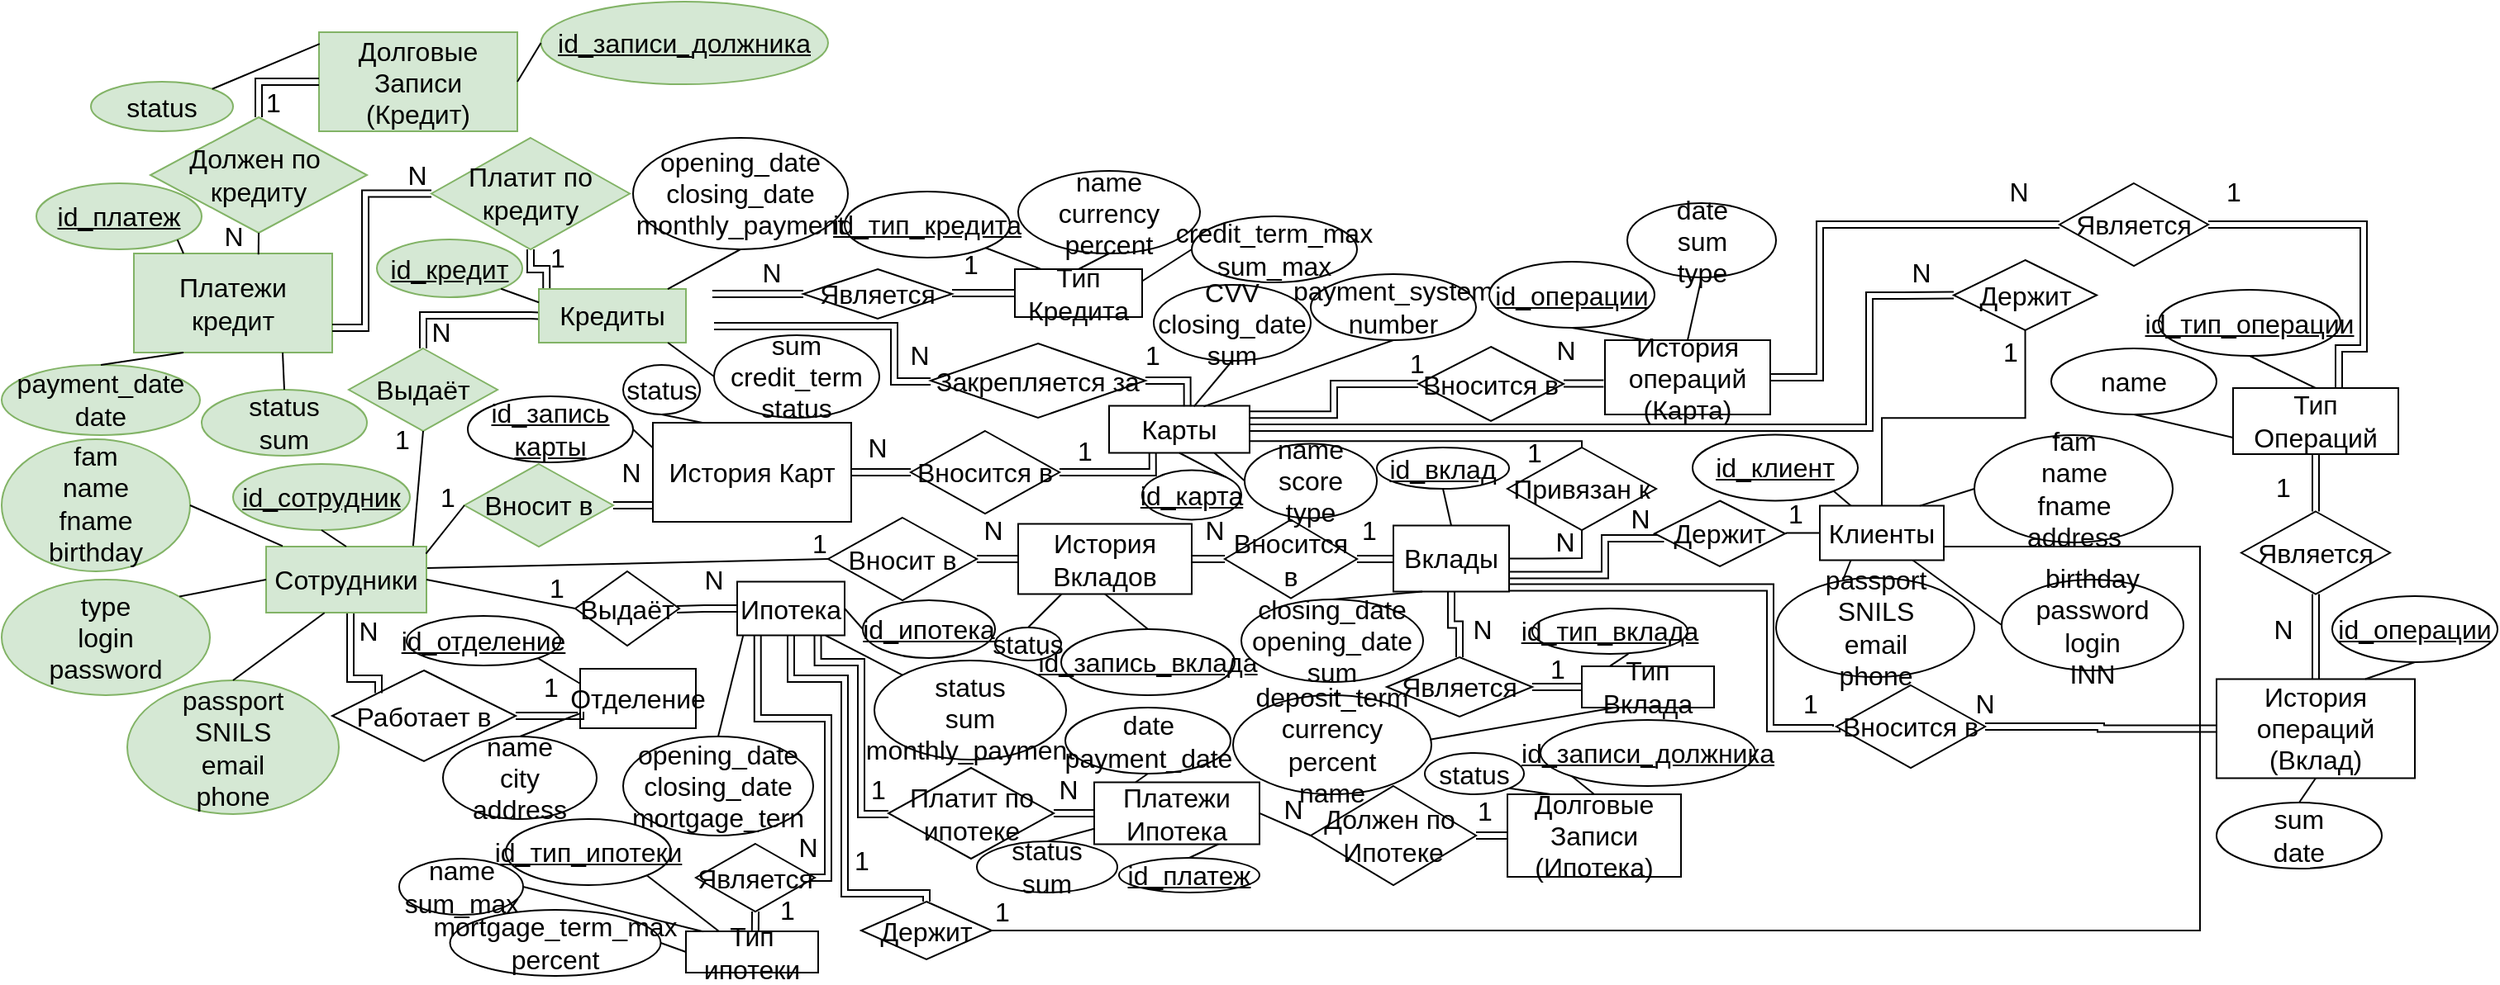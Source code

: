 <mxfile version="24.0.0" type="github">
  <diagram name="Страница — 1" id="VGj5oVeRoZll33EJS3Qx">
    <mxGraphModel dx="153" dy="1259" grid="1" gridSize="10" guides="1" tooltips="1" connect="1" arrows="1" fold="1" page="1" pageScale="1" pageWidth="827" pageHeight="1169" math="0" shadow="0">
      <root>
        <mxCell id="0" />
        <mxCell id="1" parent="0" />
        <mxCell id="yiOp421ZR1bV6kYk1s3H-1" value="Сотрудники" style="rounded=0;whiteSpace=wrap;html=1;fontSize=16;fillColor=#d5e8d4;strokeColor=#82b366;" parent="1" vertex="1">
          <mxGeometry x="490" y="230" width="97" height="40" as="geometry" />
        </mxCell>
        <mxCell id="yiOp421ZR1bV6kYk1s3H-2" value="id_сотрудник" style="ellipse;whiteSpace=wrap;html=1;fontStyle=4;fontSize=16;fillColor=#d5e8d4;strokeColor=#82b366;" parent="1" vertex="1">
          <mxGeometry x="470" y="180" width="107" height="40" as="geometry" />
        </mxCell>
        <mxCell id="yiOp421ZR1bV6kYk1s3H-4" value="fam&lt;br style=&quot;font-size: 16px;&quot;&gt;name&lt;br style=&quot;font-size: 16px;&quot;&gt;fname&lt;br style=&quot;font-size: 16px;&quot;&gt;birthday" style="ellipse;whiteSpace=wrap;html=1;fontSize=16;verticalAlign=bottom;fillColor=#d5e8d4;strokeColor=#82b366;" parent="1" vertex="1">
          <mxGeometry x="330" y="165" width="114" height="80" as="geometry" />
        </mxCell>
        <mxCell id="yiOp421ZR1bV6kYk1s3H-7" value="type&lt;br style=&quot;font-size: 16px;&quot;&gt;login&lt;br style=&quot;font-size: 16px;&quot;&gt;password" style="ellipse;whiteSpace=wrap;html=1;fontSize=16;fillColor=#d5e8d4;strokeColor=#82b366;" parent="1" vertex="1">
          <mxGeometry x="330" y="250" width="126" height="70" as="geometry" />
        </mxCell>
        <mxCell id="yiOp421ZR1bV6kYk1s3H-11" value="passport&lt;br style=&quot;font-size: 16px;&quot;&gt;SNILS&lt;br style=&quot;font-size: 16px;&quot;&gt;email&lt;br style=&quot;font-size: 16px;&quot;&gt;phone" style="ellipse;whiteSpace=wrap;html=1;fontSize=16;fillColor=#d5e8d4;strokeColor=#82b366;" parent="1" vertex="1">
          <mxGeometry x="406" y="311" width="128" height="81" as="geometry" />
        </mxCell>
        <mxCell id="yiOp421ZR1bV6kYk1s3H-16" style="rounded=0;orthogonalLoop=1;jettySize=auto;html=1;exitX=0.5;exitY=1;exitDx=0;exitDy=0;entryX=0.5;entryY=0;entryDx=0;entryDy=0;endArrow=none;endFill=0;fontSize=16;" parent="1" source="yiOp421ZR1bV6kYk1s3H-2" target="yiOp421ZR1bV6kYk1s3H-1" edge="1">
          <mxGeometry relative="1" as="geometry" />
        </mxCell>
        <mxCell id="yiOp421ZR1bV6kYk1s3H-18" value="" style="endArrow=none;html=1;rounded=0;entryX=1;entryY=0.5;entryDx=0;entryDy=0;exitX=0.103;exitY=-0.008;exitDx=0;exitDy=0;exitPerimeter=0;fontSize=16;" parent="1" source="yiOp421ZR1bV6kYk1s3H-1" target="yiOp421ZR1bV6kYk1s3H-4" edge="1">
          <mxGeometry width="50" height="50" relative="1" as="geometry">
            <mxPoint x="403" y="420" as="sourcePoint" />
            <mxPoint x="457" y="240" as="targetPoint" />
          </mxGeometry>
        </mxCell>
        <mxCell id="yiOp421ZR1bV6kYk1s3H-21" value="" style="endArrow=none;html=1;rounded=0;entryX=1;entryY=0;entryDx=0;entryDy=0;exitX=0;exitY=0.5;exitDx=0;exitDy=0;fontSize=16;" parent="1" source="yiOp421ZR1bV6kYk1s3H-1" target="yiOp421ZR1bV6kYk1s3H-7" edge="1">
          <mxGeometry width="50" height="50" relative="1" as="geometry">
            <mxPoint x="690" y="270" as="sourcePoint" />
            <mxPoint x="744" y="90" as="targetPoint" />
          </mxGeometry>
        </mxCell>
        <mxCell id="yiOp421ZR1bV6kYk1s3H-25" value="" style="endArrow=none;html=1;rounded=0;entryX=0.364;entryY=1.003;entryDx=0;entryDy=0;exitX=0.5;exitY=0;exitDx=0;exitDy=0;entryPerimeter=0;fontSize=16;" parent="1" source="yiOp421ZR1bV6kYk1s3H-11" target="yiOp421ZR1bV6kYk1s3H-1" edge="1">
          <mxGeometry width="50" height="50" relative="1" as="geometry">
            <mxPoint x="700" y="280" as="sourcePoint" />
            <mxPoint x="754" y="100" as="targetPoint" />
          </mxGeometry>
        </mxCell>
        <mxCell id="yiOp421ZR1bV6kYk1s3H-29" value="Работает в" style="rhombus;whiteSpace=wrap;html=1;fontSize=16;" parent="1" vertex="1">
          <mxGeometry x="530" y="305" width="111" height="55" as="geometry" />
        </mxCell>
        <mxCell id="yiOp421ZR1bV6kYk1s3H-30" value="" style="endArrow=none;html=1;rounded=0;entryX=0;entryY=0;entryDx=0;entryDy=0;shape=link;edgeStyle=orthogonalEdgeStyle;fontSize=16;exitX=0.526;exitY=1.011;exitDx=0;exitDy=0;exitPerimeter=0;" parent="1" source="yiOp421ZR1bV6kYk1s3H-1" target="yiOp421ZR1bV6kYk1s3H-29" edge="1">
          <mxGeometry width="50" height="50" relative="1" as="geometry">
            <mxPoint x="540" y="270" as="sourcePoint" />
            <mxPoint x="840" y="310" as="targetPoint" />
            <Array as="points">
              <mxPoint x="541" y="310" />
              <mxPoint x="558" y="310" />
              <mxPoint x="558" y="319" />
            </Array>
          </mxGeometry>
        </mxCell>
        <mxCell id="yiOp421ZR1bV6kYk1s3H-32" value="Отделение" style="rounded=0;whiteSpace=wrap;html=1;fontSize=16;" parent="1" vertex="1">
          <mxGeometry x="680" y="304" width="70" height="36" as="geometry" />
        </mxCell>
        <mxCell id="yiOp421ZR1bV6kYk1s3H-33" value="id_отделение" style="ellipse;whiteSpace=wrap;html=1;fontStyle=4;fontSize=16;" parent="1" vertex="1">
          <mxGeometry x="575" y="272" width="93" height="30" as="geometry" />
        </mxCell>
        <mxCell id="yiOp421ZR1bV6kYk1s3H-34" value="name&lt;br style=&quot;font-size: 16px;&quot;&gt;city&lt;br style=&quot;font-size: 16px;&quot;&gt;address" style="ellipse;whiteSpace=wrap;html=1;verticalAlign=middle;fontSize=16;" parent="1" vertex="1">
          <mxGeometry x="597" y="345" width="93" height="50" as="geometry" />
        </mxCell>
        <mxCell id="yiOp421ZR1bV6kYk1s3H-39" value="" style="endArrow=none;html=1;rounded=0;entryX=0;entryY=0.75;entryDx=0;entryDy=0;exitX=0.5;exitY=0;exitDx=0;exitDy=0;fontSize=16;" parent="1" source="yiOp421ZR1bV6kYk1s3H-34" target="yiOp421ZR1bV6kYk1s3H-32" edge="1">
          <mxGeometry width="50" height="50" relative="1" as="geometry">
            <mxPoint x="820" y="560" as="sourcePoint" />
            <mxPoint x="844" y="460" as="targetPoint" />
          </mxGeometry>
        </mxCell>
        <mxCell id="yiOp421ZR1bV6kYk1s3H-40" value="" style="endArrow=none;html=1;rounded=0;entryX=0;entryY=0.25;entryDx=0;entryDy=0;exitX=1;exitY=1;exitDx=0;exitDy=0;fontSize=16;" parent="1" source="yiOp421ZR1bV6kYk1s3H-33" target="yiOp421ZR1bV6kYk1s3H-32" edge="1">
          <mxGeometry width="50" height="50" relative="1" as="geometry">
            <mxPoint x="830" y="570" as="sourcePoint" />
            <mxPoint x="854" y="470" as="targetPoint" />
          </mxGeometry>
        </mxCell>
        <mxCell id="yiOp421ZR1bV6kYk1s3H-41" value="N" style="text;html=1;align=center;verticalAlign=middle;whiteSpace=wrap;rounded=0;fontSize=16;" parent="1" vertex="1">
          <mxGeometry x="527" y="266.25" width="50" height="30" as="geometry" />
        </mxCell>
        <mxCell id="yiOp421ZR1bV6kYk1s3H-42" value="&lt;font style=&quot;font-size: 16px;&quot;&gt;1&lt;/font&gt;" style="text;html=1;align=center;verticalAlign=middle;resizable=0;points=[];autosize=1;strokeColor=none;fillColor=none;fontSize=16;" parent="1" vertex="1">
          <mxGeometry x="647" y="300" width="30" height="30" as="geometry" />
        </mxCell>
        <mxCell id="yiOp421ZR1bV6kYk1s3H-43" style="rounded=0;orthogonalLoop=1;jettySize=auto;html=1;exitX=0.5;exitY=0;exitDx=0;exitDy=0;entryX=0;entryY=0.5;entryDx=0;entryDy=0;shape=link;edgeStyle=orthogonalEdgeStyle;fontSize=16;" parent="1" source="yiOp421ZR1bV6kYk1s3H-44" target="yiOp421ZR1bV6kYk1s3H-46" edge="1">
          <mxGeometry relative="1" as="geometry" />
        </mxCell>
        <mxCell id="yiOp421ZR1bV6kYk1s3H-44" value="Выдаёт" style="rhombus;whiteSpace=wrap;html=1;fontSize=16;fillColor=#d5e8d4;strokeColor=#82b366;" parent="1" vertex="1">
          <mxGeometry x="540" y="110" width="90" height="50" as="geometry" />
        </mxCell>
        <mxCell id="yiOp421ZR1bV6kYk1s3H-45" value="" style="endArrow=none;html=1;rounded=0;entryX=0.5;entryY=1;entryDx=0;entryDy=0;exitX=0.917;exitY=-0.01;exitDx=0;exitDy=0;exitPerimeter=0;fontSize=16;" parent="1" source="yiOp421ZR1bV6kYk1s3H-1" target="yiOp421ZR1bV6kYk1s3H-44" edge="1">
          <mxGeometry width="50" height="50" relative="1" as="geometry">
            <mxPoint x="266" y="60" as="sourcePoint" />
            <mxPoint x="290" y="-40" as="targetPoint" />
          </mxGeometry>
        </mxCell>
        <mxCell id="gmJkCeLJwOkCciTyDjN_-6" style="edgeStyle=orthogonalEdgeStyle;rounded=0;orthogonalLoop=1;jettySize=auto;html=1;entryX=0;entryY=0.5;entryDx=0;entryDy=0;shape=link;fontSize=16;" parent="1" target="yiOp421ZR1bV6kYk1s3H-193" edge="1">
          <mxGeometry relative="1" as="geometry">
            <mxPoint x="761" y="96.5" as="sourcePoint" />
            <mxPoint x="892" y="140" as="targetPoint" />
            <Array as="points">
              <mxPoint x="870" y="96" />
              <mxPoint x="870" y="130" />
              <mxPoint x="892" y="130" />
            </Array>
          </mxGeometry>
        </mxCell>
        <mxCell id="yiOp421ZR1bV6kYk1s3H-46" value="Кредиты" style="rounded=0;whiteSpace=wrap;html=1;fontSize=16;fillColor=#d5e8d4;strokeColor=#82b366;" parent="1" vertex="1">
          <mxGeometry x="655" y="74" width="89" height="32.5" as="geometry" />
        </mxCell>
        <mxCell id="yiOp421ZR1bV6kYk1s3H-47" value="&lt;span style=&quot;font-size: 16px;&quot;&gt;1&lt;/span&gt;" style="text;html=1;align=center;verticalAlign=middle;resizable=0;points=[];autosize=1;strokeColor=none;fillColor=none;fontSize=16;" parent="1" vertex="1">
          <mxGeometry x="557" y="150" width="30" height="30" as="geometry" />
        </mxCell>
        <mxCell id="yiOp421ZR1bV6kYk1s3H-48" value="N" style="text;html=1;align=center;verticalAlign=middle;whiteSpace=wrap;rounded=0;fontSize=16;" parent="1" vertex="1">
          <mxGeometry x="570.5" y="85" width="50" height="30" as="geometry" />
        </mxCell>
        <mxCell id="yiOp421ZR1bV6kYk1s3H-49" value="sum&lt;br style=&quot;font-size: 16px;&quot;&gt;credit_term&lt;br style=&quot;font-size: 16px;&quot;&gt;status" style="ellipse;whiteSpace=wrap;html=1;fontSize=16;" parent="1" vertex="1">
          <mxGeometry x="761" y="102" width="100" height="50" as="geometry" />
        </mxCell>
        <mxCell id="yiOp421ZR1bV6kYk1s3H-54" value="id_кредит" style="ellipse;whiteSpace=wrap;html=1;fontStyle=4;fontSize=16;fillColor=#d5e8d4;strokeColor=#82b366;" parent="1" vertex="1">
          <mxGeometry x="557" y="44" width="88" height="35" as="geometry" />
        </mxCell>
        <mxCell id="yiOp421ZR1bV6kYk1s3H-58" value="opening_date&lt;br style=&quot;font-size: 16px;&quot;&gt;closing_date&lt;br style=&quot;font-size: 16px;&quot;&gt;monthly_payment" style="ellipse;whiteSpace=wrap;html=1;fontSize=16;" parent="1" vertex="1">
          <mxGeometry x="712" y="-17.5" width="130" height="67.5" as="geometry" />
        </mxCell>
        <mxCell id="yiOp421ZR1bV6kYk1s3H-63" value="" style="endArrow=none;html=1;rounded=0;entryX=0.877;entryY=1.001;entryDx=0;entryDy=0;exitX=0;exitY=0.5;exitDx=0;exitDy=0;entryPerimeter=0;fontSize=16;" parent="1" source="yiOp421ZR1bV6kYk1s3H-49" target="yiOp421ZR1bV6kYk1s3H-46" edge="1">
          <mxGeometry width="50" height="50" relative="1" as="geometry">
            <mxPoint x="1290" y="80" as="sourcePoint" />
            <mxPoint x="1314" y="-20" as="targetPoint" />
          </mxGeometry>
        </mxCell>
        <mxCell id="yiOp421ZR1bV6kYk1s3H-64" value="" style="endArrow=none;html=1;rounded=0;exitX=0.5;exitY=1;exitDx=0;exitDy=0;entryX=0.876;entryY=0.001;entryDx=0;entryDy=0;entryPerimeter=0;fontSize=16;" parent="1" source="yiOp421ZR1bV6kYk1s3H-58" target="yiOp421ZR1bV6kYk1s3H-46" edge="1">
          <mxGeometry width="50" height="50" relative="1" as="geometry">
            <mxPoint x="1300" y="90" as="sourcePoint" />
            <mxPoint x="1027" y="-31" as="targetPoint" />
          </mxGeometry>
        </mxCell>
        <mxCell id="yiOp421ZR1bV6kYk1s3H-68" value="" style="endArrow=none;html=1;rounded=0;entryX=0;entryY=0.25;entryDx=0;entryDy=0;exitX=1;exitY=1;exitDx=0;exitDy=0;fontSize=16;" parent="1" source="yiOp421ZR1bV6kYk1s3H-54" target="yiOp421ZR1bV6kYk1s3H-46" edge="1">
          <mxGeometry width="50" height="50" relative="1" as="geometry">
            <mxPoint x="1340" y="130" as="sourcePoint" />
            <mxPoint x="1364" y="30" as="targetPoint" />
          </mxGeometry>
        </mxCell>
        <mxCell id="gmJkCeLJwOkCciTyDjN_-5" style="edgeStyle=orthogonalEdgeStyle;rounded=0;orthogonalLoop=1;jettySize=auto;html=1;shape=link;fontSize=16;" parent="1" source="yiOp421ZR1bV6kYk1s3H-69" edge="1">
          <mxGeometry relative="1" as="geometry">
            <mxPoint x="760" y="77" as="targetPoint" />
            <Array as="points">
              <mxPoint x="761" y="77" />
            </Array>
          </mxGeometry>
        </mxCell>
        <mxCell id="yiOp421ZR1bV6kYk1s3H-69" value="Является" style="rhombus;whiteSpace=wrap;html=1;fontSize=16;" parent="1" vertex="1">
          <mxGeometry x="815" y="62" width="90" height="30" as="geometry" />
        </mxCell>
        <mxCell id="yiOp421ZR1bV6kYk1s3H-71" style="rounded=0;orthogonalLoop=1;jettySize=auto;html=1;exitX=0;exitY=0.5;exitDx=0;exitDy=0;entryX=1;entryY=0.5;entryDx=0;entryDy=0;shape=link;edgeStyle=orthogonalEdgeStyle;fontSize=16;" parent="1" source="yiOp421ZR1bV6kYk1s3H-72" target="yiOp421ZR1bV6kYk1s3H-69" edge="1">
          <mxGeometry relative="1" as="geometry" />
        </mxCell>
        <mxCell id="yiOp421ZR1bV6kYk1s3H-72" value="Тип Кредита" style="rounded=0;whiteSpace=wrap;html=1;fontSize=16;" parent="1" vertex="1">
          <mxGeometry x="943" y="62" width="77" height="29" as="geometry" />
        </mxCell>
        <mxCell id="yiOp421ZR1bV6kYk1s3H-73" value="&lt;font style=&quot;font-size: 16px;&quot;&gt;1&lt;/font&gt;" style="text;html=1;align=center;verticalAlign=middle;resizable=0;points=[];autosize=1;strokeColor=none;fillColor=none;fontSize=16;" parent="1" vertex="1">
          <mxGeometry x="901" y="44" width="30" height="30" as="geometry" />
        </mxCell>
        <mxCell id="yiOp421ZR1bV6kYk1s3H-74" value="N" style="text;html=1;align=center;verticalAlign=middle;whiteSpace=wrap;rounded=0;fontSize=16;" parent="1" vertex="1">
          <mxGeometry x="771" y="49" width="50" height="30" as="geometry" />
        </mxCell>
        <mxCell id="yiOp421ZR1bV6kYk1s3H-78" value="id_тип_кредита" style="ellipse;whiteSpace=wrap;html=1;fontStyle=4;fontSize=16;" parent="1" vertex="1">
          <mxGeometry x="840" y="15" width="100" height="40" as="geometry" />
        </mxCell>
        <mxCell id="yiOp421ZR1bV6kYk1s3H-79" value="name&lt;br style=&quot;font-size: 16px;&quot;&gt;currency&lt;br style=&quot;font-size: 16px;&quot;&gt;percent" style="ellipse;whiteSpace=wrap;html=1;fontSize=16;" parent="1" vertex="1">
          <mxGeometry x="945" y="2.5" width="110" height="50" as="geometry" />
        </mxCell>
        <mxCell id="yiOp421ZR1bV6kYk1s3H-80" value="credit_term_max&lt;br style=&quot;font-size: 16px;&quot;&gt;sum_max" style="ellipse;whiteSpace=wrap;html=1;fontSize=16;" parent="1" vertex="1">
          <mxGeometry x="1050" y="30" width="100" height="40" as="geometry" />
        </mxCell>
        <mxCell id="yiOp421ZR1bV6kYk1s3H-81" value="" style="endArrow=none;html=1;rounded=0;entryX=0.209;entryY=0.001;entryDx=0;entryDy=0;exitX=1;exitY=1;exitDx=0;exitDy=0;entryPerimeter=0;fontSize=16;" parent="1" source="yiOp421ZR1bV6kYk1s3H-78" target="yiOp421ZR1bV6kYk1s3H-72" edge="1">
          <mxGeometry width="50" height="50" relative="1" as="geometry">
            <mxPoint x="1620" as="sourcePoint" />
            <mxPoint x="1644" y="-100" as="targetPoint" />
          </mxGeometry>
        </mxCell>
        <mxCell id="yiOp421ZR1bV6kYk1s3H-82" value="" style="endArrow=none;html=1;rounded=0;entryX=0.5;entryY=0;entryDx=0;entryDy=0;exitX=0.5;exitY=1;exitDx=0;exitDy=0;fontSize=16;" parent="1" source="yiOp421ZR1bV6kYk1s3H-79" target="yiOp421ZR1bV6kYk1s3H-72" edge="1">
          <mxGeometry width="50" height="50" relative="1" as="geometry">
            <mxPoint x="1630" y="10" as="sourcePoint" />
            <mxPoint x="1654" y="-90" as="targetPoint" />
          </mxGeometry>
        </mxCell>
        <mxCell id="yiOp421ZR1bV6kYk1s3H-83" value="" style="endArrow=none;html=1;rounded=0;entryX=0;entryY=0.5;entryDx=0;entryDy=0;exitX=1;exitY=0.25;exitDx=0;exitDy=0;fontSize=16;" parent="1" source="yiOp421ZR1bV6kYk1s3H-72" target="yiOp421ZR1bV6kYk1s3H-80" edge="1">
          <mxGeometry width="50" height="50" relative="1" as="geometry">
            <mxPoint x="1640" y="20" as="sourcePoint" />
            <mxPoint x="1664" y="-80" as="targetPoint" />
          </mxGeometry>
        </mxCell>
        <mxCell id="yiOp421ZR1bV6kYk1s3H-87" value="Платежи кредит" style="rounded=0;whiteSpace=wrap;html=1;fontSize=16;fillColor=#d5e8d4;strokeColor=#82b366;" parent="1" vertex="1">
          <mxGeometry x="410" y="52.5" width="120" height="60" as="geometry" />
        </mxCell>
        <mxCell id="yiOp421ZR1bV6kYk1s3H-88" value="Долговые Записи&lt;br style=&quot;font-size: 16px;&quot;&gt;(Кредит)" style="rounded=0;whiteSpace=wrap;html=1;fontSize=16;fillColor=#d5e8d4;strokeColor=#82b366;" parent="1" vertex="1">
          <mxGeometry x="522" y="-81.5" width="120" height="60" as="geometry" />
        </mxCell>
        <mxCell id="yiOp421ZR1bV6kYk1s3H-89" value="Платит по&lt;br style=&quot;font-size: 16px;&quot;&gt;кредиту" style="rhombus;whiteSpace=wrap;html=1;fontSize=16;fillColor=#d5e8d4;strokeColor=#82b366;" parent="1" vertex="1">
          <mxGeometry x="590" y="-17.5" width="120" height="67.5" as="geometry" />
        </mxCell>
        <mxCell id="yiOp421ZR1bV6kYk1s3H-90" value="Должен по&amp;nbsp;&lt;br style=&quot;font-size: 16px;&quot;&gt;кредиту" style="rhombus;whiteSpace=wrap;html=1;fontSize=16;fillColor=#d5e8d4;strokeColor=#82b366;" parent="1" vertex="1">
          <mxGeometry x="420" y="-30" width="131" height="70" as="geometry" />
        </mxCell>
        <mxCell id="yiOp421ZR1bV6kYk1s3H-91" value="" style="endArrow=none;html=1;rounded=0;entryX=0;entryY=0.5;entryDx=0;entryDy=0;exitX=0.5;exitY=0;exitDx=0;exitDy=0;fontStyle=0;shape=link;edgeStyle=orthogonalEdgeStyle;fontSize=16;" parent="1" source="yiOp421ZR1bV6kYk1s3H-90" target="yiOp421ZR1bV6kYk1s3H-88" edge="1">
          <mxGeometry width="50" height="50" relative="1" as="geometry">
            <mxPoint x="710" y="-190" as="sourcePoint" />
            <mxPoint x="734" y="-290" as="targetPoint" />
          </mxGeometry>
        </mxCell>
        <mxCell id="yiOp421ZR1bV6kYk1s3H-92" value="" style="endArrow=none;html=1;rounded=0;entryX=0.628;entryY=0.011;entryDx=0;entryDy=0;exitX=0.5;exitY=1;exitDx=0;exitDy=0;fontSize=16;entryPerimeter=0;" parent="1" source="yiOp421ZR1bV6kYk1s3H-90" target="yiOp421ZR1bV6kYk1s3H-87" edge="1">
          <mxGeometry width="50" height="50" relative="1" as="geometry">
            <mxPoint x="266" y="60" as="sourcePoint" />
            <mxPoint x="290" y="-40" as="targetPoint" />
          </mxGeometry>
        </mxCell>
        <mxCell id="yiOp421ZR1bV6kYk1s3H-93" value="&lt;span style=&quot;font-size: 16px;&quot;&gt;1&lt;/span&gt;" style="text;html=1;align=center;verticalAlign=middle;resizable=0;points=[];autosize=1;strokeColor=none;fillColor=none;fontSize=16;" parent="1" vertex="1">
          <mxGeometry x="479" y="-54.5" width="30" height="30" as="geometry" />
        </mxCell>
        <mxCell id="yiOp421ZR1bV6kYk1s3H-95" value="&lt;font style=&quot;font-size: 16px;&quot;&gt;N&lt;/font&gt;" style="text;html=1;align=center;verticalAlign=middle;resizable=0;points=[];autosize=1;strokeColor=none;fillColor=none;fontSize=16;" parent="1" vertex="1">
          <mxGeometry x="450" y="26.5" width="40" height="30" as="geometry" />
        </mxCell>
        <mxCell id="yiOp421ZR1bV6kYk1s3H-96" value="" style="endArrow=none;html=1;rounded=0;entryX=0.5;entryY=1;entryDx=0;entryDy=0;exitX=0.052;exitY=-0.017;exitDx=0;exitDy=0;fontStyle=0;shape=link;exitPerimeter=0;fontSize=16;edgeStyle=orthogonalEdgeStyle;" parent="1" source="yiOp421ZR1bV6kYk1s3H-46" target="yiOp421ZR1bV6kYk1s3H-89" edge="1">
          <mxGeometry width="50" height="50" relative="1" as="geometry">
            <mxPoint x="720" y="-130" as="sourcePoint" />
            <mxPoint x="810" y="-180" as="targetPoint" />
            <Array as="points">
              <mxPoint x="660" y="62" />
              <mxPoint x="650" y="62" />
            </Array>
          </mxGeometry>
        </mxCell>
        <mxCell id="yiOp421ZR1bV6kYk1s3H-97" value="&lt;span style=&quot;font-size: 16px;&quot;&gt;1&lt;/span&gt;" style="text;html=1;align=center;verticalAlign=middle;resizable=0;points=[];autosize=1;strokeColor=none;fillColor=none;fontSize=16;" parent="1" vertex="1">
          <mxGeometry x="651" y="40" width="30" height="30" as="geometry" />
        </mxCell>
        <mxCell id="yiOp421ZR1bV6kYk1s3H-98" value="" style="endArrow=none;html=1;rounded=0;entryX=1;entryY=0.75;entryDx=0;entryDy=0;exitX=0;exitY=0.5;exitDx=0;exitDy=0;fontStyle=0;shape=link;edgeStyle=orthogonalEdgeStyle;fontSize=16;" parent="1" source="yiOp421ZR1bV6kYk1s3H-89" target="yiOp421ZR1bV6kYk1s3H-87" edge="1">
          <mxGeometry width="50" height="50" relative="1" as="geometry">
            <mxPoint x="590" y="85" as="sourcePoint" />
            <mxPoint x="390" y="48" as="targetPoint" />
            <Array as="points">
              <mxPoint x="550" y="16" />
              <mxPoint x="550" y="98" />
            </Array>
          </mxGeometry>
        </mxCell>
        <mxCell id="yiOp421ZR1bV6kYk1s3H-99" value="&lt;font style=&quot;font-size: 16px;&quot;&gt;N&lt;/font&gt;" style="text;html=1;align=center;verticalAlign=middle;resizable=0;points=[];autosize=1;strokeColor=none;fillColor=none;fontSize=16;" parent="1" vertex="1">
          <mxGeometry x="561.25" y="-10" width="40" height="30" as="geometry" />
        </mxCell>
        <mxCell id="yiOp421ZR1bV6kYk1s3H-100" value="payment_date&lt;br style=&quot;font-size: 16px;&quot;&gt;date" style="ellipse;whiteSpace=wrap;html=1;fontSize=16;fillColor=#d5e8d4;strokeColor=#82b366;" parent="1" vertex="1">
          <mxGeometry x="330" y="120" width="120" height="42.5" as="geometry" />
        </mxCell>
        <mxCell id="yiOp421ZR1bV6kYk1s3H-101" value="status&lt;br style=&quot;font-size: 16px;&quot;&gt;sum" style="ellipse;whiteSpace=wrap;html=1;fontSize=16;fillColor=#d5e8d4;strokeColor=#82b366;" parent="1" vertex="1">
          <mxGeometry x="451" y="135" width="100" height="40" as="geometry" />
        </mxCell>
        <mxCell id="yiOp421ZR1bV6kYk1s3H-104" value="id_платеж" style="ellipse;whiteSpace=wrap;html=1;fontStyle=4;fontSize=16;fillColor=#d5e8d4;strokeColor=#82b366;" parent="1" vertex="1">
          <mxGeometry x="351" y="10" width="100" height="40" as="geometry" />
        </mxCell>
        <mxCell id="yiOp421ZR1bV6kYk1s3H-107" value="" style="endArrow=none;html=1;rounded=0;entryX=0.25;entryY=0;entryDx=0;entryDy=0;exitX=1;exitY=1;exitDx=0;exitDy=0;fontSize=16;" parent="1" source="yiOp421ZR1bV6kYk1s3H-104" target="yiOp421ZR1bV6kYk1s3H-87" edge="1">
          <mxGeometry width="50" height="50" relative="1" as="geometry">
            <mxPoint x="216" y="-50" as="sourcePoint" />
            <mxPoint x="240" y="-150" as="targetPoint" />
          </mxGeometry>
        </mxCell>
        <mxCell id="yiOp421ZR1bV6kYk1s3H-108" value="" style="endArrow=none;html=1;rounded=0;entryX=0.25;entryY=1;entryDx=0;entryDy=0;exitX=0.5;exitY=0;exitDx=0;exitDy=0;fontSize=16;" parent="1" source="yiOp421ZR1bV6kYk1s3H-100" target="yiOp421ZR1bV6kYk1s3H-87" edge="1">
          <mxGeometry width="50" height="50" relative="1" as="geometry">
            <mxPoint x="226" y="-40" as="sourcePoint" />
            <mxPoint x="250" y="-140" as="targetPoint" />
          </mxGeometry>
        </mxCell>
        <mxCell id="yiOp421ZR1bV6kYk1s3H-110" value="" style="endArrow=none;html=1;rounded=0;entryX=0.75;entryY=1;entryDx=0;entryDy=0;exitX=0.5;exitY=0;exitDx=0;exitDy=0;fontSize=16;" parent="1" source="yiOp421ZR1bV6kYk1s3H-101" target="yiOp421ZR1bV6kYk1s3H-87" edge="1">
          <mxGeometry width="50" height="50" relative="1" as="geometry">
            <mxPoint x="246" y="-20" as="sourcePoint" />
            <mxPoint x="270" y="-120" as="targetPoint" />
          </mxGeometry>
        </mxCell>
        <mxCell id="yiOp421ZR1bV6kYk1s3H-111" value="status" style="ellipse;whiteSpace=wrap;html=1;fontSize=16;fillColor=#d5e8d4;strokeColor=#82b366;" parent="1" vertex="1">
          <mxGeometry x="384" y="-51.5" width="86" height="30" as="geometry" />
        </mxCell>
        <mxCell id="yiOp421ZR1bV6kYk1s3H-113" value="id_записи_должника" style="ellipse;whiteSpace=wrap;html=1;fontStyle=4;fontSize=16;fillColor=#d5e8d4;strokeColor=#82b366;" parent="1" vertex="1">
          <mxGeometry x="656.25" y="-100" width="173.75" height="50" as="geometry" />
        </mxCell>
        <mxCell id="yiOp421ZR1bV6kYk1s3H-114" value="" style="endArrow=none;html=1;rounded=0;entryX=0.003;entryY=0.118;entryDx=0;entryDy=0;exitX=1;exitY=0;exitDx=0;exitDy=0;entryPerimeter=0;fontSize=16;" parent="1" source="yiOp421ZR1bV6kYk1s3H-111" target="yiOp421ZR1bV6kYk1s3H-88" edge="1">
          <mxGeometry width="50" height="50" relative="1" as="geometry">
            <mxPoint x="180" y="80" as="sourcePoint" />
            <mxPoint x="204" y="-20" as="targetPoint" />
          </mxGeometry>
        </mxCell>
        <mxCell id="yiOp421ZR1bV6kYk1s3H-116" value="" style="endArrow=none;html=1;rounded=0;entryX=1;entryY=0.5;entryDx=0;entryDy=0;exitX=0;exitY=0.5;exitDx=0;exitDy=0;fontSize=16;" parent="1" source="yiOp421ZR1bV6kYk1s3H-113" target="yiOp421ZR1bV6kYk1s3H-88" edge="1">
          <mxGeometry width="50" height="50" relative="1" as="geometry">
            <mxPoint x="796" y="-120" as="sourcePoint" />
            <mxPoint x="820" y="-220" as="targetPoint" />
          </mxGeometry>
        </mxCell>
        <mxCell id="gmJkCeLJwOkCciTyDjN_-1" style="edgeStyle=orthogonalEdgeStyle;rounded=0;orthogonalLoop=1;jettySize=auto;html=1;exitX=1;exitY=0.5;exitDx=0;exitDy=0;entryX=0.001;entryY=0.828;entryDx=0;entryDy=0;shape=link;entryPerimeter=0;fontSize=16;" parent="1" source="yiOp421ZR1bV6kYk1s3H-118" target="yiOp421ZR1bV6kYk1s3H-124" edge="1">
          <mxGeometry relative="1" as="geometry" />
        </mxCell>
        <mxCell id="yiOp421ZR1bV6kYk1s3H-118" value="Вносит в" style="rhombus;whiteSpace=wrap;html=1;fontSize=16;fillColor=#d5e8d4;strokeColor=#82b366;" parent="1" vertex="1">
          <mxGeometry x="610" y="180" width="90" height="50" as="geometry" />
        </mxCell>
        <mxCell id="yiOp421ZR1bV6kYk1s3H-119" value="Вносит в" style="rhombus;whiteSpace=wrap;html=1;fontSize=16;" parent="1" vertex="1">
          <mxGeometry x="830" y="212.5" width="90" height="50" as="geometry" />
        </mxCell>
        <mxCell id="yiOp421ZR1bV6kYk1s3H-120" value="Выдаёт" style="rhombus;whiteSpace=wrap;html=1;fontSize=16;" parent="1" vertex="1">
          <mxGeometry x="677" y="245" width="63" height="45" as="geometry" />
        </mxCell>
        <mxCell id="yiOp421ZR1bV6kYk1s3H-121" value="" style="endArrow=none;html=1;rounded=0;entryX=0;entryY=0.5;entryDx=0;entryDy=0;exitX=0.997;exitY=0.107;exitDx=0;exitDy=0;exitPerimeter=0;fontSize=16;" parent="1" source="yiOp421ZR1bV6kYk1s3H-1" target="yiOp421ZR1bV6kYk1s3H-118" edge="1">
          <mxGeometry width="50" height="50" relative="1" as="geometry">
            <mxPoint x="713" y="230" as="sourcePoint" />
            <mxPoint x="737" y="130" as="targetPoint" />
          </mxGeometry>
        </mxCell>
        <mxCell id="yiOp421ZR1bV6kYk1s3H-122" value="" style="endArrow=none;html=1;rounded=0;entryX=0;entryY=0.5;entryDx=0;entryDy=0;exitX=1.005;exitY=0.325;exitDx=0;exitDy=0;exitPerimeter=0;fontSize=16;" parent="1" source="yiOp421ZR1bV6kYk1s3H-1" target="yiOp421ZR1bV6kYk1s3H-119" edge="1">
          <mxGeometry width="50" height="50" relative="1" as="geometry">
            <mxPoint x="760" y="240" as="sourcePoint" />
            <mxPoint x="784" y="140" as="targetPoint" />
          </mxGeometry>
        </mxCell>
        <mxCell id="yiOp421ZR1bV6kYk1s3H-123" value="" style="endArrow=none;html=1;rounded=0;entryX=0;entryY=0.5;entryDx=0;entryDy=0;exitX=1;exitY=0.5;exitDx=0;exitDy=0;fontSize=16;" parent="1" source="yiOp421ZR1bV6kYk1s3H-1" target="yiOp421ZR1bV6kYk1s3H-120" edge="1">
          <mxGeometry width="50" height="50" relative="1" as="geometry">
            <mxPoint x="826" y="290" as="sourcePoint" />
            <mxPoint x="850" y="190" as="targetPoint" />
          </mxGeometry>
        </mxCell>
        <mxCell id="yiOp421ZR1bV6kYk1s3H-124" value="История Карт" style="rounded=0;whiteSpace=wrap;html=1;fontSize=16;" parent="1" vertex="1">
          <mxGeometry x="724" y="155" width="120" height="60" as="geometry" />
        </mxCell>
        <mxCell id="yiOp421ZR1bV6kYk1s3H-125" style="edgeStyle=orthogonalEdgeStyle;rounded=0;orthogonalLoop=1;jettySize=auto;html=1;entryX=1;entryY=0.5;entryDx=0;entryDy=0;shape=link;fontSize=16;" parent="1" source="yiOp421ZR1bV6kYk1s3H-127" target="yiOp421ZR1bV6kYk1s3H-119" edge="1">
          <mxGeometry relative="1" as="geometry" />
        </mxCell>
        <mxCell id="yiOp421ZR1bV6kYk1s3H-126" style="edgeStyle=orthogonalEdgeStyle;rounded=0;orthogonalLoop=1;jettySize=auto;html=1;entryX=0;entryY=0.5;entryDx=0;entryDy=0;shape=link;fontSize=16;" parent="1" source="yiOp421ZR1bV6kYk1s3H-127" target="yiOp421ZR1bV6kYk1s3H-170" edge="1">
          <mxGeometry relative="1" as="geometry" />
        </mxCell>
        <mxCell id="yiOp421ZR1bV6kYk1s3H-127" value="История Вкладов" style="rounded=0;whiteSpace=wrap;html=1;fontSize=16;" parent="1" vertex="1">
          <mxGeometry x="945" y="216.25" width="105" height="42.5" as="geometry" />
        </mxCell>
        <mxCell id="yiOp421ZR1bV6kYk1s3H-130" style="edgeStyle=orthogonalEdgeStyle;rounded=0;orthogonalLoop=1;jettySize=auto;html=1;entryX=0;entryY=0.5;entryDx=0;entryDy=0;shape=link;exitX=0.75;exitY=1;exitDx=0;exitDy=0;fontSize=16;" parent="1" edge="1" target="yiOp421ZR1bV6kYk1s3H-338" source="yiOp421ZR1bV6kYk1s3H-131">
          <mxGeometry relative="1" as="geometry">
            <Array as="points">
              <mxPoint x="824" y="300" />
              <mxPoint x="850" y="300" />
              <mxPoint x="850" y="392" />
              <mxPoint x="867" y="392" />
            </Array>
            <mxPoint x="795.595" y="283.815" as="sourcePoint" />
            <mxPoint x="967" y="595.0" as="targetPoint" />
          </mxGeometry>
        </mxCell>
        <mxCell id="y4RjMpLqQpoPvlHMyutw-3" style="edgeStyle=orthogonalEdgeStyle;rounded=0;orthogonalLoop=1;jettySize=auto;html=1;entryX=1;entryY=0.5;entryDx=0;entryDy=0;shape=link;exitX=0.344;exitY=1.003;exitDx=0;exitDy=0;exitPerimeter=0;fontSize=16;" parent="1" edge="1">
          <mxGeometry relative="1" as="geometry">
            <mxPoint x="787.36" y="283.847" as="sourcePoint" />
            <mxPoint x="812" y="430.5" as="targetPoint" />
            <Array as="points">
              <mxPoint x="787" y="334" />
              <mxPoint x="830" y="334" />
              <mxPoint x="830" y="430" />
            </Array>
          </mxGeometry>
        </mxCell>
        <mxCell id="yiOp421ZR1bV6kYk1s3H-131" value="Ипотека" style="rounded=0;whiteSpace=wrap;html=1;fontSize=16;" parent="1" vertex="1">
          <mxGeometry x="775" y="251.25" width="65" height="32.5" as="geometry" />
        </mxCell>
        <mxCell id="yiOp421ZR1bV6kYk1s3H-132" value="1" style="text;html=1;align=center;verticalAlign=middle;whiteSpace=wrap;rounded=0;fontSize=16;" parent="1" vertex="1">
          <mxGeometry x="641" y="240" width="50" height="30" as="geometry" />
        </mxCell>
        <mxCell id="yiOp421ZR1bV6kYk1s3H-133" value="N" style="text;html=1;align=center;verticalAlign=middle;whiteSpace=wrap;rounded=0;fontSize=16;" parent="1" vertex="1">
          <mxGeometry x="736.25" y="235" width="50" height="30" as="geometry" />
        </mxCell>
        <mxCell id="yiOp421ZR1bV6kYk1s3H-134" value="1" style="text;html=1;align=center;verticalAlign=middle;whiteSpace=wrap;rounded=0;fontSize=16;" parent="1" vertex="1">
          <mxGeometry x="800" y="212.5" width="50" height="30" as="geometry" />
        </mxCell>
        <mxCell id="yiOp421ZR1bV6kYk1s3H-135" value="N" style="text;html=1;align=center;verticalAlign=middle;whiteSpace=wrap;rounded=0;fontSize=16;" parent="1" vertex="1">
          <mxGeometry x="905" y="205" width="50" height="30" as="geometry" />
        </mxCell>
        <mxCell id="yiOp421ZR1bV6kYk1s3H-136" value="1" style="text;html=1;align=center;verticalAlign=middle;whiteSpace=wrap;rounded=0;fontSize=16;" parent="1" vertex="1">
          <mxGeometry x="575" y="185" width="50" height="30" as="geometry" />
        </mxCell>
        <mxCell id="yiOp421ZR1bV6kYk1s3H-137" value="N" style="text;html=1;align=center;verticalAlign=middle;whiteSpace=wrap;rounded=0;fontSize=16;" parent="1" vertex="1">
          <mxGeometry x="686.25" y="170" width="50" height="30" as="geometry" />
        </mxCell>
        <mxCell id="yiOp421ZR1bV6kYk1s3H-138" value="id_запись карты" style="ellipse;whiteSpace=wrap;html=1;fontStyle=4;fontSize=16;" parent="1" vertex="1">
          <mxGeometry x="612" y="139" width="100" height="40" as="geometry" />
        </mxCell>
        <mxCell id="yiOp421ZR1bV6kYk1s3H-141" value="status" style="ellipse;whiteSpace=wrap;html=1;fontSize=16;" parent="1" vertex="1">
          <mxGeometry x="706" y="120" width="46.5" height="30" as="geometry" />
        </mxCell>
        <mxCell id="yiOp421ZR1bV6kYk1s3H-142" value="" style="endArrow=none;html=1;rounded=0;entryX=0.75;entryY=0;entryDx=0;entryDy=0;exitX=1;exitY=0.5;exitDx=0;exitDy=0;fontSize=16;" parent="1" source="yiOp421ZR1bV6kYk1s3H-138" target="yiOp421ZR1bV6kYk1s3H-137" edge="1">
          <mxGeometry width="50" height="50" relative="1" as="geometry">
            <mxPoint x="1046" y="695" as="sourcePoint" />
            <mxPoint x="1070" y="595" as="targetPoint" />
          </mxGeometry>
        </mxCell>
        <mxCell id="yiOp421ZR1bV6kYk1s3H-144" value="" style="endArrow=none;html=1;rounded=0;entryX=0.5;entryY=1;entryDx=0;entryDy=0;exitX=0.25;exitY=0;exitDx=0;exitDy=0;fontSize=16;" parent="1" source="yiOp421ZR1bV6kYk1s3H-124" target="yiOp421ZR1bV6kYk1s3H-141" edge="1">
          <mxGeometry width="50" height="50" relative="1" as="geometry">
            <mxPoint x="1066" y="715" as="sourcePoint" />
            <mxPoint x="1090" y="615" as="targetPoint" />
          </mxGeometry>
        </mxCell>
        <mxCell id="yiOp421ZR1bV6kYk1s3H-146" value="status" style="ellipse;whiteSpace=wrap;html=1;fontSize=16;" parent="1" vertex="1">
          <mxGeometry x="931" y="279" width="40" height="20" as="geometry" />
        </mxCell>
        <mxCell id="yiOp421ZR1bV6kYk1s3H-149" value="&lt;u style=&quot;font-size: 16px;&quot;&gt;id_запись_вклада&lt;/u&gt;" style="ellipse;whiteSpace=wrap;html=1;fontSize=16;" parent="1" vertex="1">
          <mxGeometry x="971" y="280" width="105" height="40" as="geometry" />
        </mxCell>
        <mxCell id="yiOp421ZR1bV6kYk1s3H-150" value="" style="endArrow=none;html=1;rounded=0;entryX=0.5;entryY=1;entryDx=0;entryDy=0;exitX=0.5;exitY=0;exitDx=0;exitDy=0;fontSize=16;" parent="1" source="yiOp421ZR1bV6kYk1s3H-149" target="yiOp421ZR1bV6kYk1s3H-127" edge="1">
          <mxGeometry width="50" height="50" relative="1" as="geometry">
            <mxPoint x="1100" y="580" as="sourcePoint" />
            <mxPoint x="1124" y="480" as="targetPoint" />
          </mxGeometry>
        </mxCell>
        <mxCell id="yiOp421ZR1bV6kYk1s3H-153" value="" style="endArrow=none;html=1;rounded=0;entryX=0.25;entryY=1;entryDx=0;entryDy=0;exitX=0.5;exitY=0;exitDx=0;exitDy=0;fontSize=16;" parent="1" source="yiOp421ZR1bV6kYk1s3H-146" target="yiOp421ZR1bV6kYk1s3H-127" edge="1">
          <mxGeometry width="50" height="50" relative="1" as="geometry">
            <mxPoint x="1158" y="590" as="sourcePoint" />
            <mxPoint x="1182" y="490" as="targetPoint" />
          </mxGeometry>
        </mxCell>
        <mxCell id="yiOp421ZR1bV6kYk1s3H-154" style="edgeStyle=orthogonalEdgeStyle;rounded=0;orthogonalLoop=1;jettySize=auto;html=1;exitX=1.001;exitY=0.938;exitDx=0;exitDy=0;shape=link;exitPerimeter=0;entryX=0;entryY=0.5;entryDx=0;entryDy=0;fontSize=16;" parent="1" source="yiOp421ZR1bV6kYk1s3H-156" target="yiOp421ZR1bV6kYk1s3H-360" edge="1">
          <mxGeometry relative="1" as="geometry">
            <Array as="points">
              <mxPoint x="1400" y="255" />
              <mxPoint x="1400" y="340" />
              <mxPoint x="1440" y="340" />
            </Array>
            <mxPoint x="1450" y="360" as="targetPoint" />
          </mxGeometry>
        </mxCell>
        <mxCell id="yiOp421ZR1bV6kYk1s3H-155" style="edgeStyle=orthogonalEdgeStyle;rounded=0;orthogonalLoop=1;jettySize=auto;html=1;exitX=1;exitY=0.5;exitDx=0;exitDy=0;entryX=0.5;entryY=1;entryDx=0;entryDy=0;endArrow=none;endFill=0;fontSize=16;" parent="1" source="yiOp421ZR1bV6kYk1s3H-156" target="yiOp421ZR1bV6kYk1s3H-363" edge="1">
          <mxGeometry relative="1" as="geometry">
            <mxPoint x="1510" y="240" as="targetPoint" />
            <Array as="points">
              <mxPoint x="1262" y="237" />
              <mxPoint x="1286" y="237" />
            </Array>
          </mxGeometry>
        </mxCell>
        <mxCell id="yiOp421ZR1bV6kYk1s3H-156" value="Вклады" style="rounded=0;whiteSpace=wrap;html=1;fontSize=16;" parent="1" vertex="1">
          <mxGeometry x="1172" y="217.25" width="70" height="40" as="geometry" />
        </mxCell>
        <mxCell id="yiOp421ZR1bV6kYk1s3H-157" value="closing_date&lt;br style=&quot;font-size: 16px;&quot;&gt;opening_date&lt;br style=&quot;font-size: 16px;&quot;&gt;sum" style="ellipse;whiteSpace=wrap;html=1;fontSize=16;" parent="1" vertex="1">
          <mxGeometry x="1080" y="262" width="110" height="50" as="geometry" />
        </mxCell>
        <mxCell id="yiOp421ZR1bV6kYk1s3H-161" value="&lt;u style=&quot;font-size: 16px;&quot;&gt;id_вклад&lt;/u&gt;" style="ellipse;whiteSpace=wrap;html=1;fontSize=16;" parent="1" vertex="1">
          <mxGeometry x="1162" y="170" width="80" height="25" as="geometry" />
        </mxCell>
        <mxCell id="yiOp421ZR1bV6kYk1s3H-163" value="" style="endArrow=none;html=1;rounded=0;entryX=0.25;entryY=1;entryDx=0;entryDy=0;exitX=0.5;exitY=0;exitDx=0;exitDy=0;fontSize=16;" parent="1" source="yiOp421ZR1bV6kYk1s3H-157" target="yiOp421ZR1bV6kYk1s3H-156" edge="1">
          <mxGeometry width="50" height="50" relative="1" as="geometry">
            <mxPoint x="1340" y="580" as="sourcePoint" />
            <mxPoint x="1364" y="480" as="targetPoint" />
          </mxGeometry>
        </mxCell>
        <mxCell id="yiOp421ZR1bV6kYk1s3H-168" value="" style="endArrow=none;html=1;rounded=0;entryX=0.5;entryY=0;entryDx=0;entryDy=0;exitX=0.5;exitY=1;exitDx=0;exitDy=0;fontSize=16;" parent="1" source="yiOp421ZR1bV6kYk1s3H-161" target="yiOp421ZR1bV6kYk1s3H-156" edge="1">
          <mxGeometry width="50" height="50" relative="1" as="geometry">
            <mxPoint x="1360" y="530" as="sourcePoint" />
            <mxPoint x="1384" y="430" as="targetPoint" />
          </mxGeometry>
        </mxCell>
        <mxCell id="yiOp421ZR1bV6kYk1s3H-169" style="edgeStyle=orthogonalEdgeStyle;rounded=0;orthogonalLoop=1;jettySize=auto;html=1;entryX=0;entryY=0.5;entryDx=0;entryDy=0;shape=link;exitX=1;exitY=0.5;exitDx=0;exitDy=0;fontSize=16;" parent="1" source="yiOp421ZR1bV6kYk1s3H-170" target="yiOp421ZR1bV6kYk1s3H-156" edge="1">
          <mxGeometry relative="1" as="geometry">
            <mxPoint x="1375" y="350" as="sourcePoint" />
          </mxGeometry>
        </mxCell>
        <mxCell id="yiOp421ZR1bV6kYk1s3H-170" value="Вносится в" style="rhombus;whiteSpace=wrap;html=1;fontSize=16;" parent="1" vertex="1">
          <mxGeometry x="1070" y="213.75" width="80" height="47.5" as="geometry" />
        </mxCell>
        <mxCell id="yiOp421ZR1bV6kYk1s3H-172" value="&lt;font style=&quot;font-size: 16px;&quot;&gt;1&lt;/font&gt;" style="text;html=1;align=center;verticalAlign=middle;resizable=0;points=[];autosize=1;strokeColor=none;fillColor=none;fontSize=16;" parent="1" vertex="1">
          <mxGeometry x="1142" y="205" width="30" height="30" as="geometry" />
        </mxCell>
        <mxCell id="yiOp421ZR1bV6kYk1s3H-174" value="Является" style="rhombus;whiteSpace=wrap;html=1;fontSize=16;" parent="1" vertex="1">
          <mxGeometry x="1168" y="297" width="88" height="36" as="geometry" />
        </mxCell>
        <mxCell id="yiOp421ZR1bV6kYk1s3H-175" style="rounded=0;orthogonalLoop=1;jettySize=auto;html=1;exitX=0;exitY=0.5;exitDx=0;exitDy=0;entryX=1;entryY=0.5;entryDx=0;entryDy=0;shape=link;fontSize=16;" parent="1" source="yiOp421ZR1bV6kYk1s3H-176" target="yiOp421ZR1bV6kYk1s3H-174" edge="1">
          <mxGeometry relative="1" as="geometry" />
        </mxCell>
        <mxCell id="yiOp421ZR1bV6kYk1s3H-176" value="Тип Вклада" style="rounded=0;whiteSpace=wrap;html=1;fontSize=16;" parent="1" vertex="1">
          <mxGeometry x="1286" y="302.5" width="80" height="25" as="geometry" />
        </mxCell>
        <mxCell id="yiOp421ZR1bV6kYk1s3H-177" value="N" style="text;html=1;align=center;verticalAlign=middle;whiteSpace=wrap;rounded=0;fontSize=16;" parent="1" vertex="1">
          <mxGeometry x="1201" y="265" width="50" height="30" as="geometry" />
        </mxCell>
        <mxCell id="yiOp421ZR1bV6kYk1s3H-178" value="deposit_term&lt;br style=&quot;font-size: 16px;&quot;&gt;currency&lt;br style=&quot;font-size: 16px;&quot;&gt;percent&lt;br style=&quot;font-size: 16px;&quot;&gt;name" style="ellipse;whiteSpace=wrap;html=1;fontSize=16;" parent="1" vertex="1">
          <mxGeometry x="1075" y="320" width="120" height="60" as="geometry" />
        </mxCell>
        <mxCell id="yiOp421ZR1bV6kYk1s3H-181" value="id_тип_вклада" style="ellipse;whiteSpace=wrap;html=1;fontStyle=4;fontSize=16;" parent="1" vertex="1">
          <mxGeometry x="1256" y="267.5" width="94" height="27.5" as="geometry" />
        </mxCell>
        <mxCell id="yiOp421ZR1bV6kYk1s3H-183" value="" style="endArrow=none;html=1;rounded=0;entryX=0.209;entryY=0.001;entryDx=0;entryDy=0;exitX=0.619;exitY=0.997;exitDx=0;exitDy=0;exitPerimeter=0;entryPerimeter=0;fontSize=16;" parent="1" source="yiOp421ZR1bV6kYk1s3H-181" target="yiOp421ZR1bV6kYk1s3H-176" edge="1">
          <mxGeometry width="50" height="50" relative="1" as="geometry">
            <mxPoint x="2030" y="370" as="sourcePoint" />
            <mxPoint x="2054" y="270" as="targetPoint" />
          </mxGeometry>
        </mxCell>
        <mxCell id="yiOp421ZR1bV6kYk1s3H-187" value="" style="endArrow=none;html=1;rounded=0;entryX=0.25;entryY=1;entryDx=0;entryDy=0;exitX=0.992;exitY=0.448;exitDx=0;exitDy=0;exitPerimeter=0;fontSize=16;" parent="1" source="yiOp421ZR1bV6kYk1s3H-178" target="yiOp421ZR1bV6kYk1s3H-176" edge="1">
          <mxGeometry width="50" height="50" relative="1" as="geometry">
            <mxPoint x="2080" y="420" as="sourcePoint" />
            <mxPoint x="2104" y="320" as="targetPoint" />
          </mxGeometry>
        </mxCell>
        <mxCell id="yiOp421ZR1bV6kYk1s3H-188" value="&lt;font style=&quot;font-size: 16px;&quot;&gt;1&lt;/font&gt;" style="text;html=1;align=center;verticalAlign=middle;resizable=0;points=[];autosize=1;strokeColor=none;fillColor=none;fontSize=16;" parent="1" vertex="1">
          <mxGeometry x="1256" y="288.75" width="30" height="30" as="geometry" />
        </mxCell>
        <mxCell id="yiOp421ZR1bV6kYk1s3H-189" style="edgeStyle=orthogonalEdgeStyle;rounded=0;orthogonalLoop=1;jettySize=auto;html=1;exitX=0;exitY=0.5;exitDx=0;exitDy=0;entryX=1;entryY=0.5;entryDx=0;entryDy=0;shape=link;fontSize=16;" parent="1" source="yiOp421ZR1bV6kYk1s3H-191" target="yiOp421ZR1bV6kYk1s3H-124" edge="1">
          <mxGeometry relative="1" as="geometry" />
        </mxCell>
        <mxCell id="FpYnTN46BS06wAr0lzzC-5" style="edgeStyle=orthogonalEdgeStyle;rounded=0;orthogonalLoop=1;jettySize=auto;html=1;exitX=1;exitY=0.5;exitDx=0;exitDy=0;entryX=0.31;entryY=0.984;entryDx=0;entryDy=0;shape=link;entryPerimeter=0;fontSize=16;" edge="1" parent="1" source="yiOp421ZR1bV6kYk1s3H-191" target="yiOp421ZR1bV6kYk1s3H-195">
          <mxGeometry relative="1" as="geometry">
            <Array as="points">
              <mxPoint x="1026" y="185" />
            </Array>
          </mxGeometry>
        </mxCell>
        <mxCell id="yiOp421ZR1bV6kYk1s3H-191" value="Вносится в" style="rhombus;whiteSpace=wrap;html=1;fontSize=16;" parent="1" vertex="1">
          <mxGeometry x="880" y="160" width="90" height="50" as="geometry" />
        </mxCell>
        <mxCell id="yiOp421ZR1bV6kYk1s3H-193" value="Закрепляется за" style="rhombus;whiteSpace=wrap;html=1;fontSize=16;" parent="1" vertex="1">
          <mxGeometry x="892" y="107" width="130" height="45" as="geometry" />
        </mxCell>
        <mxCell id="yiOp421ZR1bV6kYk1s3H-195" value="Карты" style="rounded=0;whiteSpace=wrap;html=1;fontSize=16;" parent="1" vertex="1">
          <mxGeometry x="1000" y="144.75" width="85" height="28.5" as="geometry" />
        </mxCell>
        <mxCell id="yiOp421ZR1bV6kYk1s3H-197" value="&lt;font style=&quot;font-size: 16px;&quot;&gt;1&lt;/font&gt;" style="text;html=1;align=center;verticalAlign=middle;resizable=0;points=[];autosize=1;strokeColor=none;fillColor=none;fontSize=16;" parent="1" vertex="1">
          <mxGeometry x="970" y="157" width="30" height="30" as="geometry" />
        </mxCell>
        <mxCell id="yiOp421ZR1bV6kYk1s3H-198" value="&lt;font style=&quot;font-size: 16px;&quot;&gt;N&lt;/font&gt;" style="text;html=1;align=center;verticalAlign=middle;resizable=0;points=[];autosize=1;strokeColor=none;fillColor=none;fontSize=16;" parent="1" vertex="1">
          <mxGeometry x="865" y="99" width="40" height="30" as="geometry" />
        </mxCell>
        <mxCell id="FpYnTN46BS06wAr0lzzC-6" style="edgeStyle=orthogonalEdgeStyle;rounded=0;orthogonalLoop=1;jettySize=auto;html=1;entryX=0.557;entryY=0.012;entryDx=0;entryDy=0;exitX=1;exitY=0.5;exitDx=0;exitDy=0;shape=link;entryPerimeter=0;fontSize=16;" edge="1" parent="1" source="yiOp421ZR1bV6kYk1s3H-193" target="yiOp421ZR1bV6kYk1s3H-195">
          <mxGeometry relative="1" as="geometry">
            <Array as="points">
              <mxPoint x="1047" y="129" />
            </Array>
          </mxGeometry>
        </mxCell>
        <mxCell id="yiOp421ZR1bV6kYk1s3H-199" value="&lt;font style=&quot;font-size: 16px;&quot;&gt;1&lt;/font&gt;" style="text;html=1;align=center;verticalAlign=middle;resizable=0;points=[];autosize=1;strokeColor=none;fillColor=none;fontSize=16;" parent="1" vertex="1">
          <mxGeometry x="1011" y="99" width="30" height="30" as="geometry" />
        </mxCell>
        <mxCell id="yiOp421ZR1bV6kYk1s3H-200" value="payment_system&lt;br style=&quot;font-size: 16px;&quot;&gt;number" style="ellipse;whiteSpace=wrap;html=1;fontSize=16;" parent="1" vertex="1">
          <mxGeometry x="1122" y="65" width="100" height="40" as="geometry" />
        </mxCell>
        <mxCell id="yiOp421ZR1bV6kYk1s3H-204" value="CVV&lt;br style=&quot;font-size: 16px;&quot;&gt;closing_date&lt;br style=&quot;font-size: 16px;&quot;&gt;sum" style="ellipse;whiteSpace=wrap;html=1;fontSize=16;" parent="1" vertex="1">
          <mxGeometry x="1027" y="71.5" width="95" height="46" as="geometry" />
        </mxCell>
        <mxCell id="yiOp421ZR1bV6kYk1s3H-207" value="name&lt;br style=&quot;font-size: 16px;&quot;&gt;score&lt;br style=&quot;font-size: 16px;&quot;&gt;type" style="ellipse;whiteSpace=wrap;html=1;fontSize=16;" parent="1" vertex="1">
          <mxGeometry x="1082" y="167.75" width="80" height="45" as="geometry" />
        </mxCell>
        <mxCell id="yiOp421ZR1bV6kYk1s3H-209" style="rounded=0;orthogonalLoop=1;jettySize=auto;html=1;exitX=1;exitY=0;exitDx=0;exitDy=0;endArrow=none;endFill=0;entryX=0.5;entryY=1;entryDx=0;entryDy=0;fontSize=16;" parent="1" source="yiOp421ZR1bV6kYk1s3H-210" target="yiOp421ZR1bV6kYk1s3H-195" edge="1">
          <mxGeometry relative="1" as="geometry">
            <mxPoint x="1670" y="150" as="targetPoint" />
          </mxGeometry>
        </mxCell>
        <mxCell id="yiOp421ZR1bV6kYk1s3H-210" value="id_карта" style="ellipse;whiteSpace=wrap;html=1;fontStyle=4;fontSize=16;" parent="1" vertex="1">
          <mxGeometry x="1020" y="183.75" width="60" height="30" as="geometry" />
        </mxCell>
        <mxCell id="yiOp421ZR1bV6kYk1s3H-211" value="" style="endArrow=none;html=1;rounded=0;entryX=0.673;entryY=0.016;entryDx=0;entryDy=0;exitX=0.5;exitY=1;exitDx=0;exitDy=0;entryPerimeter=0;fontSize=16;" parent="1" source="yiOp421ZR1bV6kYk1s3H-200" target="yiOp421ZR1bV6kYk1s3H-195" edge="1">
          <mxGeometry width="50" height="50" relative="1" as="geometry">
            <mxPoint x="1860" y="-12.5" as="sourcePoint" />
            <mxPoint x="1884" y="-112.5" as="targetPoint" />
          </mxGeometry>
        </mxCell>
        <mxCell id="yiOp421ZR1bV6kYk1s3H-213" value="" style="endArrow=none;html=1;rounded=0;entryX=0.604;entryY=0.017;entryDx=0;entryDy=0;exitX=0.5;exitY=1;exitDx=0;exitDy=0;entryPerimeter=0;fontSize=16;" parent="1" source="yiOp421ZR1bV6kYk1s3H-204" target="yiOp421ZR1bV6kYk1s3H-195" edge="1">
          <mxGeometry width="50" height="50" relative="1" as="geometry">
            <mxPoint x="1828" y="70" as="sourcePoint" />
            <mxPoint x="1852" y="-30" as="targetPoint" />
          </mxGeometry>
        </mxCell>
        <mxCell id="yiOp421ZR1bV6kYk1s3H-218" value="" style="endArrow=none;html=1;rounded=0;exitX=0;exitY=0.5;exitDx=0;exitDy=0;entryX=0.75;entryY=1;entryDx=0;entryDy=0;fontSize=16;" parent="1" source="yiOp421ZR1bV6kYk1s3H-207" target="yiOp421ZR1bV6kYk1s3H-195" edge="1">
          <mxGeometry width="50" height="50" relative="1" as="geometry">
            <mxPoint x="1930" y="57.5" as="sourcePoint" />
            <mxPoint x="1708" y="150" as="targetPoint" />
          </mxGeometry>
        </mxCell>
        <mxCell id="yiOp421ZR1bV6kYk1s3H-220" value="Вносится в" style="rhombus;whiteSpace=wrap;html=1;fontSize=16;" parent="1" vertex="1">
          <mxGeometry x="1187" y="109" width="88" height="45" as="geometry" />
        </mxCell>
        <mxCell id="yiOp421ZR1bV6kYk1s3H-222" value="&lt;font style=&quot;font-size: 16px;&quot;&gt;1&lt;/font&gt;" style="text;html=1;align=center;verticalAlign=middle;resizable=0;points=[];autosize=1;strokeColor=none;fillColor=none;fontSize=16;" parent="1" vertex="1">
          <mxGeometry x="1171" y="104" width="30" height="30" as="geometry" />
        </mxCell>
        <mxCell id="yiOp421ZR1bV6kYk1s3H-223" style="edgeStyle=orthogonalEdgeStyle;rounded=0;orthogonalLoop=1;jettySize=auto;html=1;exitX=-0.008;exitY=0.584;exitDx=0;exitDy=0;entryX=1;entryY=0.5;entryDx=0;entryDy=0;shape=link;exitPerimeter=0;fontSize=16;" parent="1" source="yiOp421ZR1bV6kYk1s3H-224" target="yiOp421ZR1bV6kYk1s3H-220" edge="1">
          <mxGeometry relative="1" as="geometry">
            <Array as="points" />
          </mxGeometry>
        </mxCell>
        <mxCell id="yiOp421ZR1bV6kYk1s3H-224" value="История операций&lt;br style=&quot;font-size: 16px;&quot;&gt;(Карта)" style="rounded=0;whiteSpace=wrap;html=1;fontSize=16;" parent="1" vertex="1">
          <mxGeometry x="1300" y="105" width="100" height="45" as="geometry" />
        </mxCell>
        <mxCell id="yiOp421ZR1bV6kYk1s3H-225" value="date&lt;br style=&quot;font-size: 16px;&quot;&gt;sum&lt;br style=&quot;font-size: 16px;&quot;&gt;type" style="ellipse;whiteSpace=wrap;html=1;fontSize=16;" parent="1" vertex="1">
          <mxGeometry x="1313.5" y="22" width="90" height="45" as="geometry" />
        </mxCell>
        <mxCell id="yiOp421ZR1bV6kYk1s3H-230" value="id_операции" style="ellipse;whiteSpace=wrap;html=1;fontStyle=4;fontSize=16;" parent="1" vertex="1">
          <mxGeometry x="1230" y="57.5" width="100" height="40" as="geometry" />
        </mxCell>
        <mxCell id="yiOp421ZR1bV6kYk1s3H-231" value="&lt;font style=&quot;font-size: 16px;&quot;&gt;N&lt;/font&gt;" style="text;html=1;align=center;verticalAlign=middle;resizable=0;points=[];autosize=1;strokeColor=none;fillColor=none;fontSize=16;" parent="1" vertex="1">
          <mxGeometry x="1256" y="96" width="40" height="30" as="geometry" />
        </mxCell>
        <mxCell id="yiOp421ZR1bV6kYk1s3H-232" value="" style="endArrow=none;html=1;rounded=0;entryX=0.5;entryY=0;entryDx=0;entryDy=0;exitX=0.5;exitY=1;exitDx=0;exitDy=0;fontSize=16;" parent="1" source="yiOp421ZR1bV6kYk1s3H-225" target="yiOp421ZR1bV6kYk1s3H-224" edge="1">
          <mxGeometry width="50" height="50" relative="1" as="geometry">
            <mxPoint x="1916" y="-160" as="sourcePoint" />
            <mxPoint x="1940" y="-260" as="targetPoint" />
          </mxGeometry>
        </mxCell>
        <mxCell id="yiOp421ZR1bV6kYk1s3H-233" value="" style="endArrow=none;html=1;rounded=0;entryX=0.5;entryY=1;entryDx=0;entryDy=0;exitX=0.25;exitY=0;exitDx=0;exitDy=0;fontSize=16;" parent="1" source="yiOp421ZR1bV6kYk1s3H-224" target="yiOp421ZR1bV6kYk1s3H-230" edge="1">
          <mxGeometry width="50" height="50" relative="1" as="geometry">
            <mxPoint x="1926" y="-150" as="sourcePoint" />
            <mxPoint x="1950" y="-250" as="targetPoint" />
          </mxGeometry>
        </mxCell>
        <mxCell id="yiOp421ZR1bV6kYk1s3H-238" value="Держит" style="rhombus;whiteSpace=wrap;html=1;fontSize=16;" parent="1" vertex="1">
          <mxGeometry x="1511" y="56.5" width="86.5" height="42.5" as="geometry" />
        </mxCell>
        <mxCell id="FpYnTN46BS06wAr0lzzC-9" style="edgeStyle=orthogonalEdgeStyle;rounded=0;orthogonalLoop=1;jettySize=auto;html=1;entryX=1;entryY=0.75;entryDx=0;entryDy=0;shape=link;fontSize=16;" edge="1" parent="1" source="yiOp421ZR1bV6kYk1s3H-239" target="yiOp421ZR1bV6kYk1s3H-156">
          <mxGeometry relative="1" as="geometry">
            <Array as="points">
              <mxPoint x="1300" y="225" />
              <mxPoint x="1300" y="247" />
            </Array>
          </mxGeometry>
        </mxCell>
        <mxCell id="yiOp421ZR1bV6kYk1s3H-239" value="Держит" style="rhombus;whiteSpace=wrap;html=1;fontSize=16;" parent="1" vertex="1">
          <mxGeometry x="1330" y="202.25" width="79" height="39.75" as="geometry" />
        </mxCell>
        <mxCell id="yiOp421ZR1bV6kYk1s3H-240" value="" style="endArrow=none;html=1;rounded=0;shape=link;edgeStyle=orthogonalEdgeStyle;entryX=0;entryY=0.5;entryDx=0;entryDy=0;fontSize=16;" parent="1" target="yiOp421ZR1bV6kYk1s3H-238" edge="1">
          <mxGeometry width="50" height="50" relative="1" as="geometry">
            <mxPoint x="1085" y="158" as="sourcePoint" />
            <mxPoint x="1510" y="78" as="targetPoint" />
            <Array as="points">
              <mxPoint x="1460" y="158" />
              <mxPoint x="1460" y="78" />
              <mxPoint x="1480" y="78" />
            </Array>
          </mxGeometry>
        </mxCell>
        <mxCell id="FpYnTN46BS06wAr0lzzC-17" style="edgeStyle=orthogonalEdgeStyle;rounded=0;orthogonalLoop=1;jettySize=auto;html=1;entryX=1;entryY=0.5;entryDx=0;entryDy=0;endArrow=none;endFill=0;fontSize=16;" edge="1" parent="1" source="yiOp421ZR1bV6kYk1s3H-241" target="yiOp421ZR1bV6kYk1s3H-239">
          <mxGeometry relative="1" as="geometry" />
        </mxCell>
        <mxCell id="yiOp421ZR1bV6kYk1s3H-241" value="Клиенты" style="rounded=0;whiteSpace=wrap;html=1;fontSize=16;" parent="1" vertex="1">
          <mxGeometry x="1430" y="205.25" width="75" height="33" as="geometry" />
        </mxCell>
        <mxCell id="yiOp421ZR1bV6kYk1s3H-243" value="" style="endArrow=none;html=1;rounded=0;entryX=0.5;entryY=0;entryDx=0;entryDy=0;exitX=0.5;exitY=1;exitDx=0;exitDy=0;edgeStyle=orthogonalEdgeStyle;fontSize=16;" parent="1" source="yiOp421ZR1bV6kYk1s3H-238" target="yiOp421ZR1bV6kYk1s3H-241" edge="1">
          <mxGeometry width="50" height="50" relative="1" as="geometry">
            <mxPoint x="2008" y="300" as="sourcePoint" />
            <mxPoint x="2032" y="200" as="targetPoint" />
          </mxGeometry>
        </mxCell>
        <mxCell id="yiOp421ZR1bV6kYk1s3H-244" value="&lt;span style=&quot;font-size: 16px;&quot;&gt;N&lt;/span&gt;" style="text;html=1;align=center;verticalAlign=middle;resizable=0;points=[];autosize=1;strokeColor=none;fillColor=none;fontSize=16;" parent="1" vertex="1">
          <mxGeometry x="1301" y="197.5" width="40" height="30" as="geometry" />
        </mxCell>
        <mxCell id="yiOp421ZR1bV6kYk1s3H-245" value="&lt;font style=&quot;font-size: 16px;&quot;&gt;1&lt;/font&gt;" style="text;html=1;align=center;verticalAlign=middle;resizable=0;points=[];autosize=1;strokeColor=none;fillColor=none;fontSize=16;" parent="1" vertex="1">
          <mxGeometry x="1400" y="195" width="30" height="30" as="geometry" />
        </mxCell>
        <mxCell id="yiOp421ZR1bV6kYk1s3H-246" value="id_клиент" style="ellipse;whiteSpace=wrap;html=1;fontStyle=4;fontSize=16;" parent="1" vertex="1">
          <mxGeometry x="1353" y="162.25" width="100" height="40" as="geometry" />
        </mxCell>
        <mxCell id="yiOp421ZR1bV6kYk1s3H-248" value="fam&lt;br style=&quot;font-size: 16px;&quot;&gt;name&lt;br style=&quot;font-size: 16px;&quot;&gt;fname&lt;br style=&quot;font-size: 16px;&quot;&gt;address" style="ellipse;whiteSpace=wrap;html=1;fontSize=16;" parent="1" vertex="1">
          <mxGeometry x="1523.5" y="162.5" width="120" height="65" as="geometry" />
        </mxCell>
        <mxCell id="yiOp421ZR1bV6kYk1s3H-254" value="birthday&lt;br style=&quot;font-size: 16px;&quot;&gt;password&lt;br style=&quot;font-size: 16px;&quot;&gt;login&lt;br style=&quot;font-size: 16px;&quot;&gt;INN" style="ellipse;whiteSpace=wrap;html=1;fontSize=16;" parent="1" vertex="1">
          <mxGeometry x="1540" y="250" width="110" height="55" as="geometry" />
        </mxCell>
        <mxCell id="yiOp421ZR1bV6kYk1s3H-255" value="passport&lt;br style=&quot;font-size: 16px;&quot;&gt;SNILS&lt;br style=&quot;font-size: 16px;&quot;&gt;email&lt;br style=&quot;font-size: 16px;&quot;&gt;phone" style="ellipse;whiteSpace=wrap;html=1;fontSize=16;" parent="1" vertex="1">
          <mxGeometry x="1403.5" y="249" width="120" height="60" as="geometry" />
        </mxCell>
        <mxCell id="yiOp421ZR1bV6kYk1s3H-260" style="rounded=0;orthogonalLoop=1;jettySize=auto;html=1;exitX=1;exitY=1;exitDx=0;exitDy=0;entryX=0.25;entryY=0;entryDx=0;entryDy=0;endArrow=none;endFill=0;fontSize=16;" parent="1" source="yiOp421ZR1bV6kYk1s3H-246" target="yiOp421ZR1bV6kYk1s3H-241" edge="1">
          <mxGeometry relative="1" as="geometry">
            <mxPoint x="2936.36" y="164.52" as="targetPoint" />
          </mxGeometry>
        </mxCell>
        <mxCell id="yiOp421ZR1bV6kYk1s3H-261" value="" style="endArrow=none;html=1;rounded=0;entryX=0;entryY=0.5;entryDx=0;entryDy=0;exitX=0.807;exitY=0.002;exitDx=0;exitDy=0;exitPerimeter=0;fontSize=16;" parent="1" source="yiOp421ZR1bV6kYk1s3H-241" target="yiOp421ZR1bV6kYk1s3H-248" edge="1">
          <mxGeometry width="50" height="50" relative="1" as="geometry">
            <mxPoint x="2852.36" y="164.52" as="sourcePoint" />
            <mxPoint x="2797" y="175" as="targetPoint" />
          </mxGeometry>
        </mxCell>
        <mxCell id="yiOp421ZR1bV6kYk1s3H-267" value="" style="endArrow=none;html=1;rounded=0;entryX=0.75;entryY=1;entryDx=0;entryDy=0;exitX=0;exitY=0.5;exitDx=0;exitDy=0;fontSize=16;" parent="1" source="yiOp421ZR1bV6kYk1s3H-254" target="yiOp421ZR1bV6kYk1s3H-241" edge="1">
          <mxGeometry width="50" height="50" relative="1" as="geometry">
            <mxPoint x="3030" y="205" as="sourcePoint" />
            <mxPoint x="2870" y="225" as="targetPoint" />
          </mxGeometry>
        </mxCell>
        <mxCell id="yiOp421ZR1bV6kYk1s3H-268" value="" style="endArrow=none;html=1;rounded=0;entryX=0.25;entryY=1;entryDx=0;entryDy=0;exitX=0.337;exitY=0.021;exitDx=0;exitDy=0;exitPerimeter=0;fontSize=16;" parent="1" source="yiOp421ZR1bV6kYk1s3H-255" target="yiOp421ZR1bV6kYk1s3H-241" edge="1">
          <mxGeometry width="50" height="50" relative="1" as="geometry">
            <mxPoint x="3040" y="215" as="sourcePoint" />
            <mxPoint x="2883.68" y="225.18" as="targetPoint" />
          </mxGeometry>
        </mxCell>
        <mxCell id="yiOp421ZR1bV6kYk1s3H-274" value="status&lt;br style=&quot;font-size: 16px;&quot;&gt;sum&lt;br style=&quot;font-size: 16px;&quot;&gt;monthly_payment" style="ellipse;whiteSpace=wrap;html=1;verticalAlign=top;fontSize=16;" parent="1" vertex="1">
          <mxGeometry x="858" y="299" width="116" height="60" as="geometry" />
        </mxCell>
        <mxCell id="yiOp421ZR1bV6kYk1s3H-277" value="opening_date&lt;br style=&quot;font-size: 16px;&quot;&gt;closing_date&lt;br style=&quot;font-size: 16px;&quot;&gt;mortgage_tern" style="ellipse;whiteSpace=wrap;html=1;verticalAlign=middle;fontSize=16;" parent="1" vertex="1">
          <mxGeometry x="706" y="345" width="115" height="60" as="geometry" />
        </mxCell>
        <mxCell id="yiOp421ZR1bV6kYk1s3H-281" value="&lt;u style=&quot;font-size: 16px;&quot;&gt;id_ипотека&lt;/u&gt;" style="ellipse;whiteSpace=wrap;html=1;fontSize=16;" parent="1" vertex="1">
          <mxGeometry x="851" y="262.5" width="80" height="35" as="geometry" />
        </mxCell>
        <mxCell id="yiOp421ZR1bV6kYk1s3H-283" value="" style="endArrow=none;html=1;rounded=0;entryX=0;entryY=0.5;entryDx=0;entryDy=0;exitX=1;exitY=0.5;exitDx=0;exitDy=0;fontSize=16;" parent="1" source="yiOp421ZR1bV6kYk1s3H-131" target="yiOp421ZR1bV6kYk1s3H-281" edge="1">
          <mxGeometry width="50" height="50" relative="1" as="geometry">
            <mxPoint x="1060" y="635" as="sourcePoint" />
            <mxPoint x="960" y="595" as="targetPoint" />
          </mxGeometry>
        </mxCell>
        <mxCell id="yiOp421ZR1bV6kYk1s3H-287" value="" style="endArrow=none;html=1;rounded=0;entryX=0.5;entryY=0;entryDx=0;entryDy=0;exitX=0.055;exitY=1.006;exitDx=0;exitDy=0;exitPerimeter=0;fontSize=16;" parent="1" source="yiOp421ZR1bV6kYk1s3H-131" target="yiOp421ZR1bV6kYk1s3H-277" edge="1">
          <mxGeometry width="50" height="50" relative="1" as="geometry">
            <mxPoint x="1090" y="665" as="sourcePoint" />
            <mxPoint x="990" y="625" as="targetPoint" />
          </mxGeometry>
        </mxCell>
        <mxCell id="yiOp421ZR1bV6kYk1s3H-290" value="" style="endArrow=none;html=1;rounded=0;entryX=0.824;entryY=1.004;entryDx=0;entryDy=0;exitX=0;exitY=0;exitDx=0;exitDy=0;entryPerimeter=0;fontSize=16;" parent="1" source="yiOp421ZR1bV6kYk1s3H-274" target="yiOp421ZR1bV6kYk1s3H-131" edge="1">
          <mxGeometry width="50" height="50" relative="1" as="geometry">
            <mxPoint x="1120" y="695" as="sourcePoint" />
            <mxPoint x="1020" y="655" as="targetPoint" />
          </mxGeometry>
        </mxCell>
        <mxCell id="yiOp421ZR1bV6kYk1s3H-292" style="edgeStyle=orthogonalEdgeStyle;rounded=0;orthogonalLoop=1;jettySize=auto;html=1;shape=link;entryX=0.5;entryY=1;entryDx=0;entryDy=0;exitX=0.5;exitY=0;exitDx=0;exitDy=0;fontSize=16;" parent="1" target="yiOp421ZR1bV6kYk1s3H-131" edge="1" source="yiOp421ZR1bV6kYk1s3H-293">
          <mxGeometry relative="1" as="geometry">
            <mxPoint x="897.08" y="337.38" as="targetPoint" />
            <Array as="points">
              <mxPoint x="890" y="440" />
              <mxPoint x="840" y="440" />
              <mxPoint x="840" y="310" />
              <mxPoint x="808" y="310" />
            </Array>
            <mxPoint x="880" y="440" as="sourcePoint" />
          </mxGeometry>
        </mxCell>
        <mxCell id="yiOp421ZR1bV6kYk1s3H-293" value="Держит" style="rhombus;whiteSpace=wrap;html=1;fontSize=16;" parent="1" vertex="1">
          <mxGeometry x="850" y="445" width="79" height="35" as="geometry" />
        </mxCell>
        <mxCell id="yiOp421ZR1bV6kYk1s3H-294" value="" style="endArrow=none;html=1;rounded=0;entryX=1;entryY=0.75;entryDx=0;entryDy=0;exitX=1;exitY=0.5;exitDx=0;exitDy=0;edgeStyle=orthogonalEdgeStyle;fontSize=16;" parent="1" source="yiOp421ZR1bV6kYk1s3H-293" target="yiOp421ZR1bV6kYk1s3H-241" edge="1">
          <mxGeometry width="50" height="50" relative="1" as="geometry">
            <mxPoint x="2103.5" y="545" as="sourcePoint" />
            <mxPoint x="2116.5" y="265" as="targetPoint" />
            <Array as="points">
              <mxPoint x="1660" y="463" />
              <mxPoint x="1660" y="230" />
            </Array>
          </mxGeometry>
        </mxCell>
        <mxCell id="yiOp421ZR1bV6kYk1s3H-295" value="&lt;span style=&quot;font-size: 16px;&quot;&gt;1&lt;/span&gt;" style="text;html=1;align=center;verticalAlign=middle;resizable=0;points=[];autosize=1;strokeColor=none;fillColor=none;fontSize=16;" parent="1" vertex="1">
          <mxGeometry x="920" y="436" width="30" height="30" as="geometry" />
        </mxCell>
        <mxCell id="yiOp421ZR1bV6kYk1s3H-296" value="&lt;font style=&quot;font-size: 16px;&quot;&gt;1&lt;/font&gt;" style="text;html=1;align=center;verticalAlign=middle;resizable=0;points=[];autosize=1;strokeColor=none;fillColor=none;fontSize=16;" parent="1" vertex="1">
          <mxGeometry x="835" y="405" width="30" height="30" as="geometry" />
        </mxCell>
        <mxCell id="yiOp421ZR1bV6kYk1s3H-297" value="Является" style="rhombus;whiteSpace=wrap;html=1;fontSize=16;" parent="1" vertex="1">
          <mxGeometry x="750" y="410" width="72" height="41" as="geometry" />
        </mxCell>
        <mxCell id="yiOp421ZR1bV6kYk1s3H-298" style="rounded=0;orthogonalLoop=1;jettySize=auto;html=1;exitX=0.524;exitY=-0.002;exitDx=0;exitDy=0;shape=link;entryX=0.5;entryY=1;entryDx=0;entryDy=0;edgeStyle=orthogonalEdgeStyle;exitPerimeter=0;fontSize=16;" parent="1" source="yiOp421ZR1bV6kYk1s3H-299" target="yiOp421ZR1bV6kYk1s3H-297" edge="1">
          <mxGeometry relative="1" as="geometry">
            <mxPoint x="880" y="520" as="targetPoint" />
          </mxGeometry>
        </mxCell>
        <mxCell id="yiOp421ZR1bV6kYk1s3H-299" value="Тип ипотеки" style="rounded=0;whiteSpace=wrap;html=1;fontSize=16;" parent="1" vertex="1">
          <mxGeometry x="744" y="463" width="80" height="25" as="geometry" />
        </mxCell>
        <mxCell id="yiOp421ZR1bV6kYk1s3H-300" value="N" style="text;html=1;align=center;verticalAlign=middle;whiteSpace=wrap;rounded=0;fontSize=16;" parent="1" vertex="1">
          <mxGeometry x="793" y="397" width="50" height="30" as="geometry" />
        </mxCell>
        <mxCell id="yiOp421ZR1bV6kYk1s3H-303" value="id_тип_ипотеки" style="ellipse;whiteSpace=wrap;html=1;fontStyle=4;fontSize=16;" parent="1" vertex="1">
          <mxGeometry x="635" y="395" width="100" height="40" as="geometry" />
        </mxCell>
        <mxCell id="yiOp421ZR1bV6kYk1s3H-304" value="name&lt;br style=&quot;font-size: 16px;&quot;&gt;sum_max" style="ellipse;whiteSpace=wrap;html=1;fontSize=16;" parent="1" vertex="1">
          <mxGeometry x="570.5" y="419" width="75" height="34" as="geometry" />
        </mxCell>
        <mxCell id="yiOp421ZR1bV6kYk1s3H-305" value="mortgage_term_max&lt;br style=&quot;font-size: 16px;&quot;&gt;percent" style="ellipse;whiteSpace=wrap;html=1;fontSize=16;" parent="1" vertex="1">
          <mxGeometry x="601.25" y="450" width="127.5" height="40" as="geometry" />
        </mxCell>
        <mxCell id="yiOp421ZR1bV6kYk1s3H-306" value="" style="endArrow=none;html=1;rounded=0;entryX=0.25;entryY=0;entryDx=0;entryDy=0;exitX=1;exitY=1;exitDx=0;exitDy=0;fontSize=16;" parent="1" source="yiOp421ZR1bV6kYk1s3H-303" target="yiOp421ZR1bV6kYk1s3H-299" edge="1">
          <mxGeometry width="50" height="50" relative="1" as="geometry">
            <mxPoint x="1642.5" y="940" as="sourcePoint" />
            <mxPoint x="1666.5" y="840" as="targetPoint" />
          </mxGeometry>
        </mxCell>
        <mxCell id="yiOp421ZR1bV6kYk1s3H-307" value="" style="endArrow=none;html=1;rounded=0;entryX=0.13;entryY=0.006;entryDx=0;entryDy=0;exitX=1;exitY=0.5;exitDx=0;exitDy=0;entryPerimeter=0;fontSize=16;" parent="1" source="yiOp421ZR1bV6kYk1s3H-304" target="yiOp421ZR1bV6kYk1s3H-299" edge="1">
          <mxGeometry width="50" height="50" relative="1" as="geometry">
            <mxPoint x="1652.5" y="950" as="sourcePoint" />
            <mxPoint x="1676.5" y="850" as="targetPoint" />
          </mxGeometry>
        </mxCell>
        <mxCell id="yiOp421ZR1bV6kYk1s3H-308" value="" style="endArrow=none;html=1;rounded=0;entryX=1;entryY=0.5;entryDx=0;entryDy=0;exitX=0;exitY=0.5;exitDx=0;exitDy=0;fontSize=16;" parent="1" source="yiOp421ZR1bV6kYk1s3H-299" target="yiOp421ZR1bV6kYk1s3H-305" edge="1">
          <mxGeometry width="50" height="50" relative="1" as="geometry">
            <mxPoint x="1662.5" y="960" as="sourcePoint" />
            <mxPoint x="1686.5" y="860" as="targetPoint" />
          </mxGeometry>
        </mxCell>
        <mxCell id="yiOp421ZR1bV6kYk1s3H-311" value="&lt;font style=&quot;font-size: 16px;&quot;&gt;1&lt;/font&gt;" style="text;html=1;align=center;verticalAlign=middle;resizable=0;points=[];autosize=1;strokeColor=none;fillColor=none;fontSize=16;" parent="1" vertex="1">
          <mxGeometry x="790" y="435" width="30" height="30" as="geometry" />
        </mxCell>
        <mxCell id="yiOp421ZR1bV6kYk1s3H-312" style="edgeStyle=orthogonalEdgeStyle;rounded=0;orthogonalLoop=1;jettySize=auto;html=1;entryX=1;entryY=0.5;entryDx=0;entryDy=0;shape=link;fontSize=16;" parent="1" source="yiOp421ZR1bV6kYk1s3H-313" target="yiOp421ZR1bV6kYk1s3H-338" edge="1">
          <mxGeometry relative="1" as="geometry" />
        </mxCell>
        <mxCell id="yiOp421ZR1bV6kYk1s3H-313" value="Платежи Ипотека" style="rounded=0;whiteSpace=wrap;html=1;fontSize=16;" parent="1" vertex="1">
          <mxGeometry x="991" y="372.75" width="100" height="37.5" as="geometry" />
        </mxCell>
        <mxCell id="yiOp421ZR1bV6kYk1s3H-314" value="Долговые Записи&lt;br style=&quot;font-size: 16px;&quot;&gt;(Ипотека)" style="rounded=0;whiteSpace=wrap;html=1;fontSize=16;" parent="1" vertex="1">
          <mxGeometry x="1241" y="380" width="105" height="50" as="geometry" />
        </mxCell>
        <mxCell id="yiOp421ZR1bV6kYk1s3H-315" value="Должен по&amp;nbsp;&lt;br style=&quot;font-size: 16px;&quot;&gt;Ипотеке" style="rhombus;whiteSpace=wrap;html=1;fontSize=16;" parent="1" vertex="1">
          <mxGeometry x="1122" y="375" width="100" height="60" as="geometry" />
        </mxCell>
        <mxCell id="yiOp421ZR1bV6kYk1s3H-316" value="" style="endArrow=none;html=1;rounded=0;entryX=0;entryY=0.5;entryDx=0;entryDy=0;exitX=1;exitY=0.5;exitDx=0;exitDy=0;fontStyle=0;shape=link;fontSize=16;" parent="1" source="yiOp421ZR1bV6kYk1s3H-315" target="yiOp421ZR1bV6kYk1s3H-314" edge="1">
          <mxGeometry width="50" height="50" relative="1" as="geometry">
            <mxPoint x="2370" y="920" as="sourcePoint" />
            <mxPoint x="2394" y="820" as="targetPoint" />
          </mxGeometry>
        </mxCell>
        <mxCell id="yiOp421ZR1bV6kYk1s3H-317" value="" style="endArrow=none;html=1;rounded=0;entryX=1;entryY=0.5;entryDx=0;entryDy=0;exitX=0;exitY=0.5;exitDx=0;exitDy=0;fontSize=16;" parent="1" source="yiOp421ZR1bV6kYk1s3H-315" target="yiOp421ZR1bV6kYk1s3H-313" edge="1">
          <mxGeometry width="50" height="50" relative="1" as="geometry">
            <mxPoint x="1926" y="1170" as="sourcePoint" />
            <mxPoint x="1950" y="1070" as="targetPoint" />
          </mxGeometry>
        </mxCell>
        <mxCell id="yiOp421ZR1bV6kYk1s3H-318" value="&lt;font style=&quot;font-size: 16px;&quot;&gt;1&lt;/font&gt;" style="text;html=1;align=center;verticalAlign=middle;resizable=0;points=[];autosize=1;strokeColor=none;fillColor=none;fontSize=16;" parent="1" vertex="1">
          <mxGeometry x="1212" y="375.25" width="30" height="30" as="geometry" />
        </mxCell>
        <mxCell id="yiOp421ZR1bV6kYk1s3H-320" value="&lt;span style=&quot;font-size: 16px;&quot;&gt;N&lt;/span&gt;" style="text;html=1;align=center;verticalAlign=middle;resizable=0;points=[];autosize=1;strokeColor=none;fillColor=none;fontSize=16;" parent="1" vertex="1">
          <mxGeometry x="1091" y="373.5" width="40" height="30" as="geometry" />
        </mxCell>
        <mxCell id="yiOp421ZR1bV6kYk1s3H-322" value="status&lt;br style=&quot;font-size: 16px;&quot;&gt;sum" style="ellipse;whiteSpace=wrap;html=1;fontSize=16;" parent="1" vertex="1">
          <mxGeometry x="920" y="408.5" width="85" height="31" as="geometry" />
        </mxCell>
        <mxCell id="yiOp421ZR1bV6kYk1s3H-323" value="date&lt;br style=&quot;font-size: 16px;&quot;&gt;payment_date" style="ellipse;whiteSpace=wrap;html=1;fontSize=16;" parent="1" vertex="1">
          <mxGeometry x="973.5" y="327.5" width="100" height="40" as="geometry" />
        </mxCell>
        <mxCell id="yiOp421ZR1bV6kYk1s3H-325" value="id_платеж" style="ellipse;whiteSpace=wrap;html=1;fontStyle=4;fontSize=16;" parent="1" vertex="1">
          <mxGeometry x="1006" y="418.5" width="85" height="21" as="geometry" />
        </mxCell>
        <mxCell id="yiOp421ZR1bV6kYk1s3H-327" value="" style="endArrow=none;html=1;rounded=0;entryX=0.5;entryY=1;entryDx=0;entryDy=0;exitX=0.25;exitY=0;exitDx=0;exitDy=0;fontSize=16;" parent="1" source="yiOp421ZR1bV6kYk1s3H-313" target="yiOp421ZR1bV6kYk1s3H-323" edge="1">
          <mxGeometry width="50" height="50" relative="1" as="geometry">
            <mxPoint x="1866" y="1050" as="sourcePoint" />
            <mxPoint x="1890" y="950" as="targetPoint" />
          </mxGeometry>
        </mxCell>
        <mxCell id="yiOp421ZR1bV6kYk1s3H-328" value="" style="endArrow=none;html=1;rounded=0;entryX=0.75;entryY=1;entryDx=0;entryDy=0;exitX=0.5;exitY=0;exitDx=0;exitDy=0;fontSize=16;" parent="1" source="yiOp421ZR1bV6kYk1s3H-325" target="yiOp421ZR1bV6kYk1s3H-313" edge="1">
          <mxGeometry width="50" height="50" relative="1" as="geometry">
            <mxPoint x="1876" y="1060" as="sourcePoint" />
            <mxPoint x="1900" y="960" as="targetPoint" />
          </mxGeometry>
        </mxCell>
        <mxCell id="yiOp421ZR1bV6kYk1s3H-331" value="" style="endArrow=none;html=1;rounded=0;entryX=0;entryY=0.75;entryDx=0;entryDy=0;exitX=0.5;exitY=0;exitDx=0;exitDy=0;fontSize=16;" parent="1" source="yiOp421ZR1bV6kYk1s3H-322" target="yiOp421ZR1bV6kYk1s3H-313" edge="1">
          <mxGeometry width="50" height="50" relative="1" as="geometry">
            <mxPoint x="1906" y="1090" as="sourcePoint" />
            <mxPoint x="1930" y="990" as="targetPoint" />
          </mxGeometry>
        </mxCell>
        <mxCell id="yiOp421ZR1bV6kYk1s3H-332" value="status" style="ellipse;whiteSpace=wrap;html=1;fontSize=16;" parent="1" vertex="1">
          <mxGeometry x="1191" y="355" width="60" height="25" as="geometry" />
        </mxCell>
        <mxCell id="yiOp421ZR1bV6kYk1s3H-334" value="id_записи_должника" style="ellipse;whiteSpace=wrap;html=1;fontStyle=4;fontSize=16;" parent="1" vertex="1">
          <mxGeometry x="1261" y="335" width="130" height="40" as="geometry" />
        </mxCell>
        <mxCell id="yiOp421ZR1bV6kYk1s3H-335" value="" style="endArrow=none;html=1;rounded=0;entryX=0.25;entryY=0;entryDx=0;entryDy=0;exitX=1;exitY=1;exitDx=0;exitDy=0;fontSize=16;" parent="1" source="yiOp421ZR1bV6kYk1s3H-332" target="yiOp421ZR1bV6kYk1s3H-314" edge="1">
          <mxGeometry width="50" height="50" relative="1" as="geometry">
            <mxPoint x="1840" y="1190" as="sourcePoint" />
            <mxPoint x="1864" y="1090" as="targetPoint" />
          </mxGeometry>
        </mxCell>
        <mxCell id="yiOp421ZR1bV6kYk1s3H-337" value="" style="endArrow=none;html=1;rounded=0;entryX=0;entryY=1;entryDx=0;entryDy=0;exitX=0.5;exitY=0;exitDx=0;exitDy=0;fontSize=16;" parent="1" source="yiOp421ZR1bV6kYk1s3H-314" target="yiOp421ZR1bV6kYk1s3H-334" edge="1">
          <mxGeometry width="50" height="50" relative="1" as="geometry">
            <mxPoint x="2456" y="990" as="sourcePoint" />
            <mxPoint x="2480" y="890" as="targetPoint" />
          </mxGeometry>
        </mxCell>
        <mxCell id="yiOp421ZR1bV6kYk1s3H-338" value="Платит по&lt;br style=&quot;font-size: 16px;&quot;&gt;ипотеке" style="rhombus;whiteSpace=wrap;html=1;fontSize=16;" parent="1" vertex="1">
          <mxGeometry x="866.5" y="364" width="100" height="55" as="geometry" />
        </mxCell>
        <mxCell id="yiOp421ZR1bV6kYk1s3H-339" value="&lt;span style=&quot;font-size: 16px;&quot;&gt;1&lt;/span&gt;" style="text;html=1;align=center;verticalAlign=middle;resizable=0;points=[];autosize=1;strokeColor=none;fillColor=none;fontSize=16;" parent="1" vertex="1">
          <mxGeometry x="845" y="362" width="30" height="30" as="geometry" />
        </mxCell>
        <mxCell id="yiOp421ZR1bV6kYk1s3H-340" value="&lt;font style=&quot;font-size: 16px;&quot;&gt;N&lt;/font&gt;" style="text;html=1;align=center;verticalAlign=middle;resizable=0;points=[];autosize=1;strokeColor=none;fillColor=none;fontSize=16;" parent="1" vertex="1">
          <mxGeometry x="955" y="362" width="40" height="30" as="geometry" />
        </mxCell>
        <mxCell id="yiOp421ZR1bV6kYk1s3H-341" value="&lt;font style=&quot;font-size: 16px;&quot;&gt;1&lt;/font&gt;" style="text;html=1;align=center;verticalAlign=middle;resizable=0;points=[];autosize=1;strokeColor=none;fillColor=none;fontSize=16;" parent="1" vertex="1">
          <mxGeometry x="1530" y="97" width="30" height="30" as="geometry" />
        </mxCell>
        <mxCell id="yiOp421ZR1bV6kYk1s3H-342" value="&lt;font style=&quot;font-size: 16px;&quot;&gt;N&lt;/font&gt;" style="text;html=1;align=center;verticalAlign=middle;resizable=0;points=[];autosize=1;strokeColor=none;fillColor=none;fontSize=16;" parent="1" vertex="1">
          <mxGeometry x="1471" y="49" width="40" height="30" as="geometry" />
        </mxCell>
        <mxCell id="yiOp421ZR1bV6kYk1s3H-343" style="edgeStyle=orthogonalEdgeStyle;rounded=0;orthogonalLoop=1;jettySize=auto;html=1;entryX=0.5;entryY=0;entryDx=0;entryDy=0;shape=link;fontSize=16;" parent="1" source="yiOp421ZR1bV6kYk1s3H-358" target="yiOp421ZR1bV6kYk1s3H-351" edge="1">
          <mxGeometry relative="1" as="geometry" />
        </mxCell>
        <mxCell id="yiOp421ZR1bV6kYk1s3H-344" value="Тип Операций" style="rounded=0;whiteSpace=wrap;html=1;fontSize=16;" parent="1" vertex="1">
          <mxGeometry x="1680" y="134" width="100" height="40" as="geometry" />
        </mxCell>
        <mxCell id="yiOp421ZR1bV6kYk1s3H-345" value="Является" style="rhombus;whiteSpace=wrap;html=1;fontSize=16;" parent="1" vertex="1">
          <mxGeometry x="1575" y="10" width="90" height="50" as="geometry" />
        </mxCell>
        <mxCell id="yiOp421ZR1bV6kYk1s3H-346" value="" style="endArrow=none;html=1;rounded=0;entryX=1;entryY=0.5;entryDx=0;entryDy=0;exitX=0.75;exitY=0;exitDx=0;exitDy=0;shape=link;edgeStyle=orthogonalEdgeStyle;fontSize=16;" parent="1" target="yiOp421ZR1bV6kYk1s3H-345" edge="1">
          <mxGeometry width="50" height="50" relative="1" as="geometry">
            <mxPoint x="1744.0" y="134" as="sourcePoint" />
            <mxPoint x="1654" y="35" as="targetPoint" />
            <Array as="points">
              <mxPoint x="1744" y="110" />
              <mxPoint x="1759" y="110" />
              <mxPoint x="1759" y="35" />
            </Array>
          </mxGeometry>
        </mxCell>
        <mxCell id="yiOp421ZR1bV6kYk1s3H-347" value="" style="endArrow=none;html=1;rounded=0;entryX=1;entryY=0.5;entryDx=0;entryDy=0;exitX=0;exitY=0.5;exitDx=0;exitDy=0;shape=link;edgeStyle=orthogonalEdgeStyle;fontSize=16;" parent="1" source="yiOp421ZR1bV6kYk1s3H-345" target="yiOp421ZR1bV6kYk1s3H-224" edge="1">
          <mxGeometry width="50" height="50" relative="1" as="geometry">
            <mxPoint x="2240" y="-210" as="sourcePoint" />
            <mxPoint x="2180" y="-110" as="targetPoint" />
            <Array as="points">
              <mxPoint x="1430" y="35" />
              <mxPoint x="1430" y="128" />
            </Array>
          </mxGeometry>
        </mxCell>
        <mxCell id="yiOp421ZR1bV6kYk1s3H-348" value="&lt;font style=&quot;font-size: 16px;&quot;&gt;1&lt;/font&gt;" style="text;html=1;align=center;verticalAlign=middle;resizable=0;points=[];autosize=1;strokeColor=none;fillColor=none;fontSize=16;" parent="1" vertex="1">
          <mxGeometry x="1665" width="30" height="30" as="geometry" />
        </mxCell>
        <mxCell id="yiOp421ZR1bV6kYk1s3H-349" value="&lt;font style=&quot;font-size: 16px;&quot;&gt;N&lt;/font&gt;" style="text;html=1;align=center;verticalAlign=middle;resizable=0;points=[];autosize=1;strokeColor=none;fillColor=none;fontSize=16;" parent="1" vertex="1">
          <mxGeometry x="1530" width="40" height="30" as="geometry" />
        </mxCell>
        <mxCell id="yiOp421ZR1bV6kYk1s3H-350" style="edgeStyle=orthogonalEdgeStyle;rounded=0;orthogonalLoop=1;jettySize=auto;html=1;entryX=1;entryY=0.5;entryDx=0;entryDy=0;shape=link;fontSize=16;" parent="1" source="yiOp421ZR1bV6kYk1s3H-351" target="yiOp421ZR1bV6kYk1s3H-360" edge="1">
          <mxGeometry relative="1" as="geometry" />
        </mxCell>
        <mxCell id="yiOp421ZR1bV6kYk1s3H-351" value="История операций&lt;br style=&quot;font-size: 16px;&quot;&gt;(Вклад)" style="rounded=0;whiteSpace=wrap;html=1;fontSize=16;" parent="1" vertex="1">
          <mxGeometry x="1670" y="310.25" width="120" height="60" as="geometry" />
        </mxCell>
        <mxCell id="yiOp421ZR1bV6kYk1s3H-352" value="id_тип_операции" style="ellipse;whiteSpace=wrap;html=1;fontStyle=4;fontSize=16;" parent="1" vertex="1">
          <mxGeometry x="1635" y="74.5" width="110" height="40" as="geometry" />
        </mxCell>
        <mxCell id="yiOp421ZR1bV6kYk1s3H-353" value="name" style="ellipse;whiteSpace=wrap;html=1;fontSize=16;" parent="1" vertex="1">
          <mxGeometry x="1570" y="110" width="100" height="40" as="geometry" />
        </mxCell>
        <mxCell id="yiOp421ZR1bV6kYk1s3H-354" value="" style="endArrow=none;html=1;rounded=0;entryX=0.5;entryY=0;entryDx=0;entryDy=0;exitX=0.5;exitY=1;exitDx=0;exitDy=0;fontSize=16;" parent="1" source="yiOp421ZR1bV6kYk1s3H-352" target="yiOp421ZR1bV6kYk1s3H-344" edge="1">
          <mxGeometry width="50" height="50" relative="1" as="geometry">
            <mxPoint x="2230" y="-220" as="sourcePoint" />
            <mxPoint x="2170" y="-120" as="targetPoint" />
          </mxGeometry>
        </mxCell>
        <mxCell id="yiOp421ZR1bV6kYk1s3H-355" value="" style="endArrow=none;html=1;rounded=0;entryX=0;entryY=0.75;entryDx=0;entryDy=0;exitX=0.5;exitY=1;exitDx=0;exitDy=0;fontSize=16;" parent="1" source="yiOp421ZR1bV6kYk1s3H-353" target="yiOp421ZR1bV6kYk1s3H-344" edge="1">
          <mxGeometry width="50" height="50" relative="1" as="geometry">
            <mxPoint x="2675" y="-240" as="sourcePoint" />
            <mxPoint x="2720" y="-160" as="targetPoint" />
          </mxGeometry>
        </mxCell>
        <mxCell id="yiOp421ZR1bV6kYk1s3H-356" value="&lt;font style=&quot;font-size: 16px;&quot;&gt;N&lt;/font&gt;" style="text;html=1;align=center;verticalAlign=middle;resizable=0;points=[];autosize=1;strokeColor=none;fillColor=none;fontSize=16;" parent="1" vertex="1">
          <mxGeometry x="1690" y="265" width="40" height="30" as="geometry" />
        </mxCell>
        <mxCell id="yiOp421ZR1bV6kYk1s3H-357" style="edgeStyle=orthogonalEdgeStyle;rounded=0;orthogonalLoop=1;jettySize=auto;html=1;exitX=0.5;exitY=0;exitDx=0;exitDy=0;entryX=0.5;entryY=1;entryDx=0;entryDy=0;shape=link;fontSize=16;" parent="1" source="yiOp421ZR1bV6kYk1s3H-358" target="yiOp421ZR1bV6kYk1s3H-344" edge="1">
          <mxGeometry relative="1" as="geometry">
            <Array as="points" />
          </mxGeometry>
        </mxCell>
        <mxCell id="yiOp421ZR1bV6kYk1s3H-358" value="Является" style="rhombus;whiteSpace=wrap;html=1;fontSize=16;" parent="1" vertex="1">
          <mxGeometry x="1685" y="208.75" width="90" height="50" as="geometry" />
        </mxCell>
        <mxCell id="yiOp421ZR1bV6kYk1s3H-359" value="&lt;font style=&quot;font-size: 16px;&quot;&gt;1&lt;/font&gt;" style="text;html=1;align=center;verticalAlign=middle;resizable=0;points=[];autosize=1;strokeColor=none;fillColor=none;fontSize=16;" parent="1" vertex="1">
          <mxGeometry x="1695" y="179" width="30" height="30" as="geometry" />
        </mxCell>
        <mxCell id="yiOp421ZR1bV6kYk1s3H-360" value="Вносится в" style="rhombus;whiteSpace=wrap;html=1;fontSize=16;" parent="1" vertex="1">
          <mxGeometry x="1440" y="314" width="90" height="50" as="geometry" />
        </mxCell>
        <mxCell id="yiOp421ZR1bV6kYk1s3H-361" value="&lt;font style=&quot;font-size: 16px;&quot;&gt;1&lt;/font&gt;" style="text;html=1;align=center;verticalAlign=middle;resizable=0;points=[];autosize=1;strokeColor=none;fillColor=none;fontSize=16;" parent="1" vertex="1">
          <mxGeometry x="1409" y="310" width="30" height="30" as="geometry" />
        </mxCell>
        <mxCell id="yiOp421ZR1bV6kYk1s3H-362" value="N" style="text;html=1;align=center;verticalAlign=middle;whiteSpace=wrap;rounded=0;fontSize=16;" parent="1" vertex="1">
          <mxGeometry x="1505" y="310" width="50" height="30" as="geometry" />
        </mxCell>
        <mxCell id="FpYnTN46BS06wAr0lzzC-8" style="edgeStyle=orthogonalEdgeStyle;rounded=0;orthogonalLoop=1;jettySize=auto;html=1;entryX=1;entryY=0.75;entryDx=0;entryDy=0;endArrow=none;endFill=0;fontSize=16;" edge="1" parent="1" source="yiOp421ZR1bV6kYk1s3H-363" target="yiOp421ZR1bV6kYk1s3H-195">
          <mxGeometry relative="1" as="geometry">
            <Array as="points">
              <mxPoint x="1286" y="166" />
            </Array>
          </mxGeometry>
        </mxCell>
        <mxCell id="yiOp421ZR1bV6kYk1s3H-363" value="Привязан к" style="rhombus;whiteSpace=wrap;html=1;fontSize=16;" parent="1" vertex="1">
          <mxGeometry x="1241" y="170" width="90" height="50" as="geometry" />
        </mxCell>
        <mxCell id="yiOp421ZR1bV6kYk1s3H-366" value="&lt;font style=&quot;font-size: 16px;&quot;&gt;1&lt;/font&gt;" style="text;html=1;align=center;verticalAlign=middle;resizable=0;points=[];autosize=1;strokeColor=none;fillColor=none;fontSize=16;" parent="1" vertex="1">
          <mxGeometry x="1242" y="157.5" width="30" height="30" as="geometry" />
        </mxCell>
        <mxCell id="yiOp421ZR1bV6kYk1s3H-368" value="id_операции" style="ellipse;whiteSpace=wrap;html=1;fontStyle=4;fontSize=16;" parent="1" vertex="1">
          <mxGeometry x="1740" y="260" width="100" height="40" as="geometry" />
        </mxCell>
        <mxCell id="yiOp421ZR1bV6kYk1s3H-370" value="sum&lt;br style=&quot;font-size: 16px;&quot;&gt;date" style="ellipse;whiteSpace=wrap;html=1;fontSize=16;" parent="1" vertex="1">
          <mxGeometry x="1670" y="385" width="100" height="40" as="geometry" />
        </mxCell>
        <mxCell id="yiOp421ZR1bV6kYk1s3H-373" value="" style="endArrow=none;html=1;rounded=0;entryX=0.5;entryY=1;entryDx=0;entryDy=0;exitX=0.5;exitY=0;exitDx=0;exitDy=0;fontSize=16;" parent="1" source="yiOp421ZR1bV6kYk1s3H-370" target="yiOp421ZR1bV6kYk1s3H-351" edge="1">
          <mxGeometry width="50" height="50" relative="1" as="geometry">
            <mxPoint x="2762" y="701" as="sourcePoint" />
            <mxPoint x="2658" y="580" as="targetPoint" />
          </mxGeometry>
        </mxCell>
        <mxCell id="yiOp421ZR1bV6kYk1s3H-377" value="" style="endArrow=none;html=1;rounded=0;entryX=0.5;entryY=1;entryDx=0;entryDy=0;exitX=0.75;exitY=0;exitDx=0;exitDy=0;fontSize=16;" parent="1" source="yiOp421ZR1bV6kYk1s3H-351" target="yiOp421ZR1bV6kYk1s3H-368" edge="1">
          <mxGeometry width="50" height="50" relative="1" as="geometry">
            <mxPoint x="2710" y="580" as="sourcePoint" />
            <mxPoint x="2640" y="560" as="targetPoint" />
          </mxGeometry>
        </mxCell>
        <mxCell id="yiOp421ZR1bV6kYk1s3H-378" value="N" style="text;html=1;align=center;verticalAlign=middle;whiteSpace=wrap;rounded=0;fontSize=16;" parent="1" vertex="1">
          <mxGeometry x="1039" y="205" width="50" height="30" as="geometry" />
        </mxCell>
        <mxCell id="yiOp421ZR1bV6kYk1s3H-379" value="N" style="text;html=1;align=center;verticalAlign=middle;whiteSpace=wrap;rounded=0;fontSize=16;" parent="1" vertex="1">
          <mxGeometry x="835" y="155" width="50" height="30" as="geometry" />
        </mxCell>
        <mxCell id="yiOp421ZR1bV6kYk1s3H-380" value="N" style="text;html=1;align=center;verticalAlign=middle;whiteSpace=wrap;rounded=0;fontSize=16;" parent="1" vertex="1">
          <mxGeometry x="1251" y="212" width="50" height="30" as="geometry" />
        </mxCell>
        <mxCell id="y4RjMpLqQpoPvlHMyutw-1" style="edgeStyle=orthogonalEdgeStyle;rounded=0;orthogonalLoop=1;jettySize=auto;html=1;exitX=1;exitY=0.5;exitDx=0;exitDy=0;shape=link;fontSize=16;" parent="1" source="yiOp421ZR1bV6kYk1s3H-29" edge="1">
          <mxGeometry relative="1" as="geometry">
            <mxPoint x="680" y="330" as="targetPoint" />
          </mxGeometry>
        </mxCell>
        <mxCell id="y4RjMpLqQpoPvlHMyutw-7" style="edgeStyle=orthogonalEdgeStyle;rounded=0;orthogonalLoop=1;jettySize=auto;html=1;entryX=0.976;entryY=0.51;entryDx=0;entryDy=0;entryPerimeter=0;shape=link;fontSize=16;" parent="1" source="yiOp421ZR1bV6kYk1s3H-131" target="yiOp421ZR1bV6kYk1s3H-120" edge="1">
          <mxGeometry relative="1" as="geometry" />
        </mxCell>
        <mxCell id="FpYnTN46BS06wAr0lzzC-2" style="edgeStyle=orthogonalEdgeStyle;rounded=0;orthogonalLoop=1;jettySize=auto;html=1;exitX=0.5;exitY=1;exitDx=0;exitDy=0;entryX=0.5;entryY=0;entryDx=0;entryDy=0;shape=link;fontSize=16;" edge="1" parent="1" source="yiOp421ZR1bV6kYk1s3H-156" target="yiOp421ZR1bV6kYk1s3H-174">
          <mxGeometry relative="1" as="geometry" />
        </mxCell>
        <mxCell id="FpYnTN46BS06wAr0lzzC-23" style="edgeStyle=orthogonalEdgeStyle;rounded=0;orthogonalLoop=1;jettySize=auto;html=1;entryX=0.998;entryY=0.188;entryDx=0;entryDy=0;entryPerimeter=0;shape=link;fontSize=16;" edge="1" parent="1" source="yiOp421ZR1bV6kYk1s3H-220" target="yiOp421ZR1bV6kYk1s3H-195">
          <mxGeometry relative="1" as="geometry" />
        </mxCell>
      </root>
    </mxGraphModel>
  </diagram>
</mxfile>
